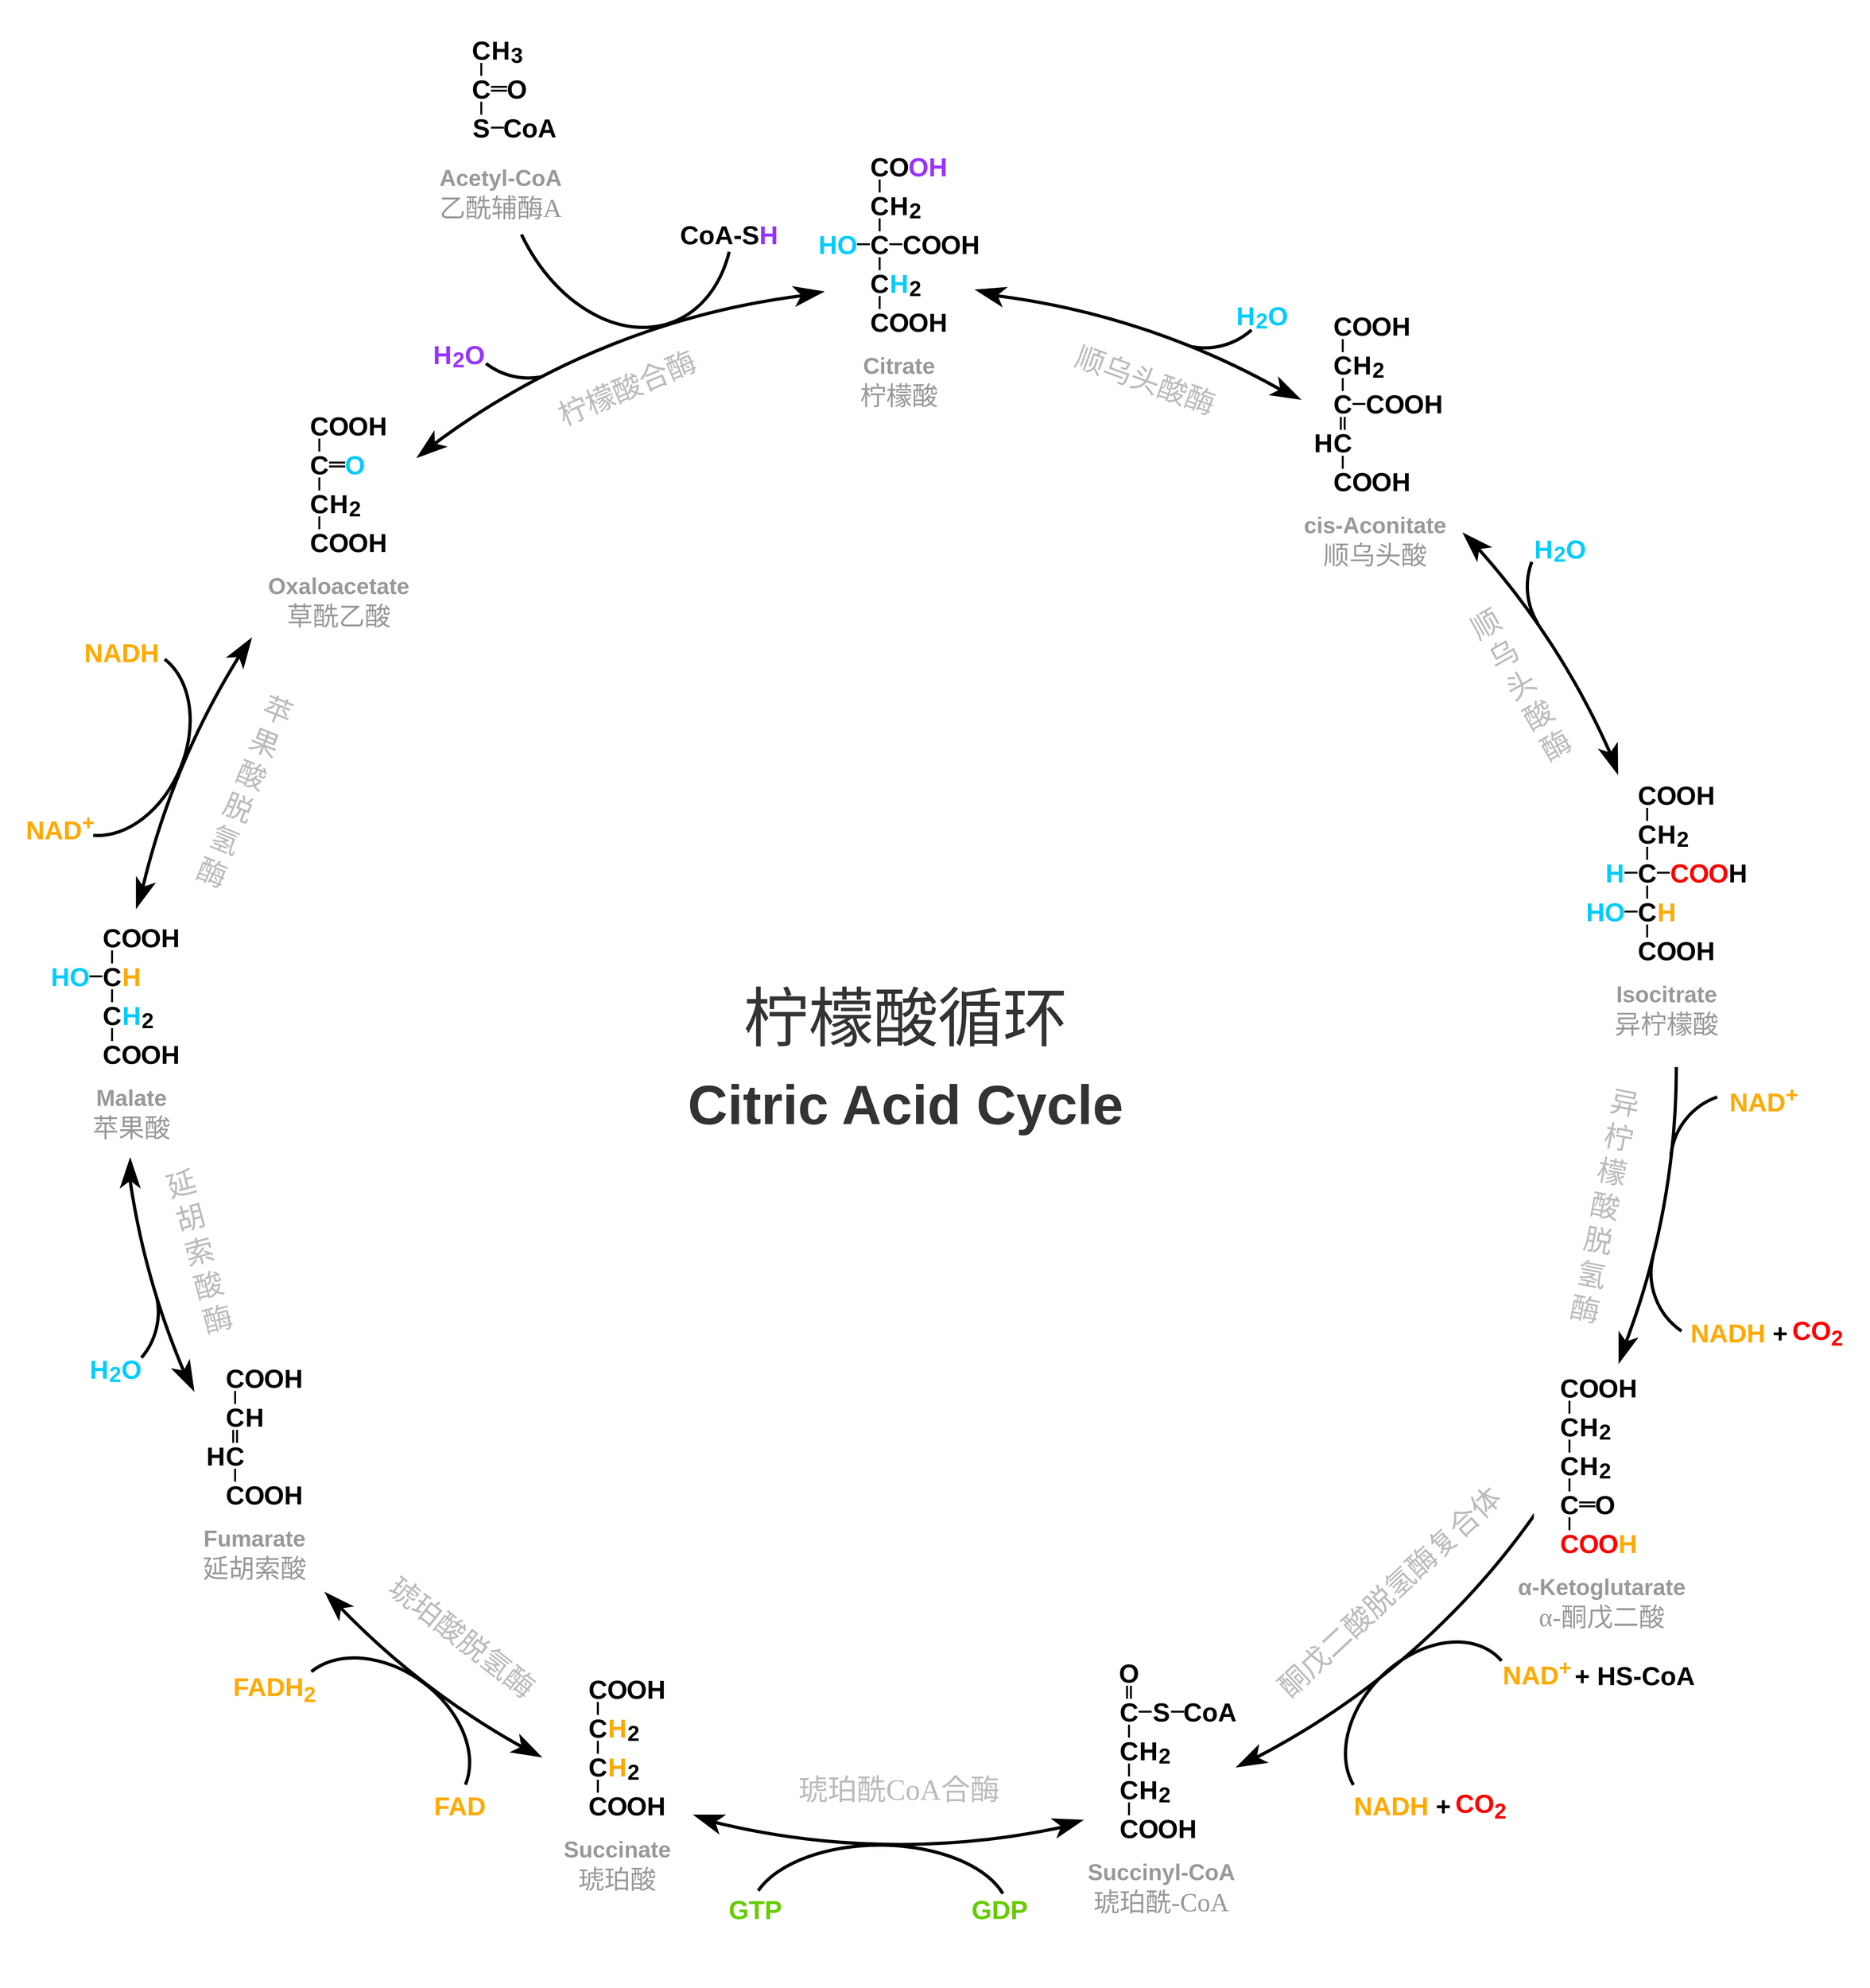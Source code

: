 <mxfile version="12.4.2" type="device" pages="1"><diagram id="z0pXicPObadMsznDBI4d" name="Page-1"><mxGraphModel dx="8350" dy="6550" grid="1" gridSize="10" guides="1" tooltips="1" connect="1" arrows="1" fold="1" page="1" pageScale="1" pageWidth="1920" pageHeight="1200" math="0" shadow="0"><root><mxCell id="0"/><mxCell id="1" parent="0"/><mxCell id="4aoHW0FOfM4FE-qpt-H8-1" value="" style="ellipse;whiteSpace=wrap;html=1;aspect=fixed;fillColor=none;strokeWidth=5;fontStyle=1" parent="1" vertex="1"><mxGeometry x="-2450" y="-2510" width="2400" height="2400" as="geometry"/></mxCell><mxCell id="4aoHW0FOfM4FE-qpt-H8-107" value="" style="group;strokeColor=none;fontStyle=1" parent="1" vertex="1" connectable="0"><mxGeometry x="-1395" y="-2740" width="290" height="440" as="geometry"/></mxCell><mxCell id="4aoHW0FOfM4FE-qpt-H8-108" value="" style="rounded=0;whiteSpace=wrap;html=1;fillColor=#ffffff;strokeColor=none;fontStyle=1" parent="4aoHW0FOfM4FE-qpt-H8-107" vertex="1"><mxGeometry width="290" height="440" as="geometry"/></mxCell><mxCell id="4aoHW0FOfM4FE-qpt-H8-109" value="C" style="rounded=0;whiteSpace=wrap;html=1;fillColor=none;fontSize=40;align=center;strokeColor=none;fontStyle=1" parent="4aoHW0FOfM4FE-qpt-H8-107" vertex="1"><mxGeometry x="100" y="20" width="30" height="40" as="geometry"/></mxCell><mxCell id="4aoHW0FOfM4FE-qpt-H8-110" value="O" style="rounded=0;whiteSpace=wrap;html=1;fillColor=none;fontSize=40;align=center;strokeColor=none;fontStyle=1" parent="4aoHW0FOfM4FE-qpt-H8-107" vertex="1"><mxGeometry x="130" y="20" width="30" height="40" as="geometry"/></mxCell><mxCell id="4aoHW0FOfM4FE-qpt-H8-111" value="O" style="rounded=0;whiteSpace=wrap;html=1;fillColor=none;fontSize=40;align=center;strokeColor=none;fontColor=#9933FF;fontStyle=1" parent="4aoHW0FOfM4FE-qpt-H8-107" vertex="1"><mxGeometry x="160" y="20" width="30" height="40" as="geometry"/></mxCell><mxCell id="4aoHW0FOfM4FE-qpt-H8-112" value="H" style="rounded=0;whiteSpace=wrap;html=1;fillColor=none;fontSize=40;align=center;strokeColor=none;fontColor=#9933FF;fontStyle=1" parent="4aoHW0FOfM4FE-qpt-H8-107" vertex="1"><mxGeometry x="190" y="20" width="30" height="40" as="geometry"/></mxCell><mxCell id="4aoHW0FOfM4FE-qpt-H8-113" value="C" style="rounded=0;whiteSpace=wrap;html=1;fillColor=none;fontSize=40;align=center;strokeColor=none;fontStyle=1" parent="4aoHW0FOfM4FE-qpt-H8-107" vertex="1"><mxGeometry x="100" y="80" width="30" height="40" as="geometry"/></mxCell><mxCell id="4aoHW0FOfM4FE-qpt-H8-114" style="edgeStyle=orthogonalEdgeStyle;rounded=0;orthogonalLoop=1;jettySize=auto;html=1;exitX=0.5;exitY=1;exitDx=0;exitDy=0;entryX=0.5;entryY=0;entryDx=0;entryDy=0;strokeWidth=3;fontSize=40;endArrow=none;endFill=0;fontStyle=1" parent="4aoHW0FOfM4FE-qpt-H8-107" source="4aoHW0FOfM4FE-qpt-H8-109" target="4aoHW0FOfM4FE-qpt-H8-113" edge="1"><mxGeometry relative="1" as="geometry"/></mxCell><mxCell id="4aoHW0FOfM4FE-qpt-H8-115" value="H" style="rounded=0;whiteSpace=wrap;html=1;fillColor=none;fontSize=40;align=center;strokeColor=none;fontStyle=1" parent="4aoHW0FOfM4FE-qpt-H8-107" vertex="1"><mxGeometry x="130" y="80" width="30" height="40" as="geometry"/></mxCell><mxCell id="4aoHW0FOfM4FE-qpt-H8-116" value="&lt;sub&gt;2&lt;/sub&gt;" style="rounded=0;whiteSpace=wrap;html=1;fillColor=none;fontSize=40;align=center;strokeColor=none;fontStyle=1" parent="4aoHW0FOfM4FE-qpt-H8-107" vertex="1"><mxGeometry x="160" y="80" width="20" height="40" as="geometry"/></mxCell><mxCell id="4aoHW0FOfM4FE-qpt-H8-117" value="C" style="rounded=0;whiteSpace=wrap;html=1;fillColor=none;fontSize=40;align=center;strokeColor=none;fontStyle=1" parent="4aoHW0FOfM4FE-qpt-H8-107" vertex="1"><mxGeometry x="100" y="140" width="30" height="40" as="geometry"/></mxCell><mxCell id="4aoHW0FOfM4FE-qpt-H8-118" style="edgeStyle=orthogonalEdgeStyle;rounded=0;orthogonalLoop=1;jettySize=auto;html=1;exitX=0.5;exitY=1;exitDx=0;exitDy=0;entryX=0.5;entryY=0;entryDx=0;entryDy=0;endArrow=none;endFill=0;strokeWidth=3;fontSize=40;fontStyle=1" parent="4aoHW0FOfM4FE-qpt-H8-107" source="4aoHW0FOfM4FE-qpt-H8-113" target="4aoHW0FOfM4FE-qpt-H8-117" edge="1"><mxGeometry relative="1" as="geometry"/></mxCell><mxCell id="4aoHW0FOfM4FE-qpt-H8-119" value="C" style="rounded=0;whiteSpace=wrap;html=1;fillColor=none;fontSize=40;align=center;strokeColor=none;fontStyle=1" parent="4aoHW0FOfM4FE-qpt-H8-107" vertex="1"><mxGeometry x="150" y="140" width="30" height="40" as="geometry"/></mxCell><mxCell id="4aoHW0FOfM4FE-qpt-H8-120" style="edgeStyle=orthogonalEdgeStyle;rounded=0;orthogonalLoop=1;jettySize=auto;html=1;exitX=1;exitY=0.5;exitDx=0;exitDy=0;entryX=0;entryY=0.5;entryDx=0;entryDy=0;endArrow=none;endFill=0;strokeWidth=3;fontSize=40;fontStyle=1" parent="4aoHW0FOfM4FE-qpt-H8-107" source="4aoHW0FOfM4FE-qpt-H8-117" target="4aoHW0FOfM4FE-qpt-H8-119" edge="1"><mxGeometry relative="1" as="geometry"/></mxCell><mxCell id="4aoHW0FOfM4FE-qpt-H8-121" value="O" style="rounded=0;whiteSpace=wrap;html=1;fillColor=none;fontSize=40;align=center;strokeColor=none;fontStyle=1" parent="4aoHW0FOfM4FE-qpt-H8-107" vertex="1"><mxGeometry x="180" y="140" width="30" height="40" as="geometry"/></mxCell><mxCell id="4aoHW0FOfM4FE-qpt-H8-122" value="O" style="rounded=0;whiteSpace=wrap;html=1;fillColor=none;fontSize=40;align=center;strokeColor=none;fontStyle=1" parent="4aoHW0FOfM4FE-qpt-H8-107" vertex="1"><mxGeometry x="210" y="140" width="30" height="40" as="geometry"/></mxCell><mxCell id="4aoHW0FOfM4FE-qpt-H8-123" value="H" style="rounded=0;whiteSpace=wrap;html=1;fillColor=none;fontSize=40;align=center;strokeColor=none;fontStyle=1" parent="4aoHW0FOfM4FE-qpt-H8-107" vertex="1"><mxGeometry x="240" y="140" width="30" height="40" as="geometry"/></mxCell><mxCell id="4aoHW0FOfM4FE-qpt-H8-124" value="C" style="rounded=0;whiteSpace=wrap;html=1;fillColor=none;fontSize=40;align=center;strokeColor=none;fontStyle=1" parent="4aoHW0FOfM4FE-qpt-H8-107" vertex="1"><mxGeometry x="100" y="200" width="30" height="40" as="geometry"/></mxCell><mxCell id="4aoHW0FOfM4FE-qpt-H8-125" style="edgeStyle=orthogonalEdgeStyle;rounded=0;orthogonalLoop=1;jettySize=auto;html=1;exitX=0.5;exitY=1;exitDx=0;exitDy=0;entryX=0.5;entryY=0;entryDx=0;entryDy=0;endArrow=none;endFill=0;strokeWidth=3;fontSize=40;fontStyle=1" parent="4aoHW0FOfM4FE-qpt-H8-107" source="4aoHW0FOfM4FE-qpt-H8-117" target="4aoHW0FOfM4FE-qpt-H8-124" edge="1"><mxGeometry relative="1" as="geometry"/></mxCell><mxCell id="4aoHW0FOfM4FE-qpt-H8-126" value="&lt;font&gt;H&lt;/font&gt;" style="rounded=0;whiteSpace=wrap;html=1;fillColor=none;fontSize=40;align=center;strokeColor=none;labelBackgroundColor=none;fontColor=#00CCFF;fontStyle=1" parent="4aoHW0FOfM4FE-qpt-H8-107" vertex="1"><mxGeometry x="130" y="200" width="30" height="40" as="geometry"/></mxCell><mxCell id="4aoHW0FOfM4FE-qpt-H8-127" value="&lt;sub&gt;2&lt;/sub&gt;" style="rounded=0;whiteSpace=wrap;html=1;fillColor=none;fontSize=40;align=center;strokeColor=none;fontStyle=1" parent="4aoHW0FOfM4FE-qpt-H8-107" vertex="1"><mxGeometry x="160" y="200" width="20" height="40" as="geometry"/></mxCell><mxCell id="4aoHW0FOfM4FE-qpt-H8-128" value="C" style="rounded=0;whiteSpace=wrap;html=1;fillColor=none;fontSize=40;align=center;strokeColor=none;fontStyle=1" parent="4aoHW0FOfM4FE-qpt-H8-107" vertex="1"><mxGeometry x="100" y="260" width="30" height="40" as="geometry"/></mxCell><mxCell id="4aoHW0FOfM4FE-qpt-H8-129" style="edgeStyle=orthogonalEdgeStyle;rounded=0;orthogonalLoop=1;jettySize=auto;html=1;exitX=0.5;exitY=1;exitDx=0;exitDy=0;entryX=0.5;entryY=0;entryDx=0;entryDy=0;endArrow=none;endFill=0;strokeWidth=3;fontSize=40;fontStyle=1" parent="4aoHW0FOfM4FE-qpt-H8-107" source="4aoHW0FOfM4FE-qpt-H8-124" target="4aoHW0FOfM4FE-qpt-H8-128" edge="1"><mxGeometry relative="1" as="geometry"/></mxCell><mxCell id="4aoHW0FOfM4FE-qpt-H8-130" value="O" style="rounded=0;whiteSpace=wrap;html=1;fillColor=none;fontSize=40;align=center;strokeColor=none;fontStyle=1" parent="4aoHW0FOfM4FE-qpt-H8-107" vertex="1"><mxGeometry x="130" y="260" width="30" height="40" as="geometry"/></mxCell><mxCell id="4aoHW0FOfM4FE-qpt-H8-131" value="O" style="rounded=0;whiteSpace=wrap;html=1;fillColor=none;fontSize=40;align=center;strokeColor=none;fontStyle=1" parent="4aoHW0FOfM4FE-qpt-H8-107" vertex="1"><mxGeometry x="160" y="260" width="30" height="40" as="geometry"/></mxCell><mxCell id="4aoHW0FOfM4FE-qpt-H8-132" value="H" style="rounded=0;whiteSpace=wrap;html=1;fillColor=none;fontSize=40;align=center;strokeColor=none;fontStyle=1" parent="4aoHW0FOfM4FE-qpt-H8-107" vertex="1"><mxGeometry x="190" y="260" width="30" height="40" as="geometry"/></mxCell><mxCell id="4aoHW0FOfM4FE-qpt-H8-133" value="&lt;font&gt;H&lt;/font&gt;" style="rounded=0;whiteSpace=wrap;html=1;fillColor=none;fontSize=40;align=center;strokeColor=none;fontColor=#00CCFF;fontStyle=1" parent="4aoHW0FOfM4FE-qpt-H8-107" vertex="1"><mxGeometry x="20" y="140" width="30" height="40" as="geometry"/></mxCell><mxCell id="4aoHW0FOfM4FE-qpt-H8-134" value="&lt;font&gt;O&lt;/font&gt;" style="rounded=0;whiteSpace=wrap;html=1;fillColor=none;fontSize=40;align=center;strokeColor=none;fontColor=#00CCFF;fontStyle=1" parent="4aoHW0FOfM4FE-qpt-H8-107" vertex="1"><mxGeometry x="50" y="140" width="30" height="40" as="geometry"/></mxCell><mxCell id="4aoHW0FOfM4FE-qpt-H8-135" style="edgeStyle=orthogonalEdgeStyle;rounded=0;orthogonalLoop=1;jettySize=auto;html=1;exitX=0;exitY=0.5;exitDx=0;exitDy=0;entryX=1;entryY=0.5;entryDx=0;entryDy=0;endArrow=none;endFill=0;strokeWidth=3;fontSize=40;fontStyle=1" parent="4aoHW0FOfM4FE-qpt-H8-107" source="4aoHW0FOfM4FE-qpt-H8-117" target="4aoHW0FOfM4FE-qpt-H8-134" edge="1"><mxGeometry relative="1" as="geometry"/></mxCell><mxCell id="4aoHW0FOfM4FE-qpt-H8-136" value="&lt;span&gt;&lt;font color=&quot;#999999&quot;&gt;&lt;font style=&quot;font-size: 35px&quot;&gt;Citrate&lt;/font&gt;&lt;br&gt;&lt;font face=&quot;方正兰亭圆_GBK_准&quot; style=&quot;font-weight: normal&quot;&gt;柠檬酸&lt;/font&gt;&lt;/font&gt;&lt;/span&gt;" style="rounded=0;whiteSpace=wrap;html=1;fillColor=none;fontSize=40;align=center;strokeColor=none;fontStyle=1" parent="4aoHW0FOfM4FE-qpt-H8-107" vertex="1"><mxGeometry x="20" y="320" width="250" height="100" as="geometry"/></mxCell><mxCell id="4aoHW0FOfM4FE-qpt-H8-137" value="" style="endArrow=classicThin;html=1;strokeWidth=1;fontSize=40;fontColor=#000000;endFill=1;endSize=45;entryX=0.003;entryY=0.554;entryDx=0;entryDy=0;entryPerimeter=0;fontStyle=1" parent="1" edge="1"><mxGeometry width="50" height="50" relative="1" as="geometry"><mxPoint x="-1395" y="-2502.76" as="sourcePoint"/><mxPoint x="-1365.13" y="-2507" as="targetPoint"/><Array as="points"><mxPoint x="-1379" y="-2504.76"/></Array></mxGeometry></mxCell><mxCell id="4aoHW0FOfM4FE-qpt-H8-138" value="" style="group;fontStyle=1" parent="1" vertex="1" connectable="0"><mxGeometry x="-990" y="-415" width="290" height="440" as="geometry"/></mxCell><mxCell id="4aoHW0FOfM4FE-qpt-H8-139" value="" style="rounded=0;whiteSpace=wrap;html=1;fillColor=#ffffff;strokeColor=none;fontStyle=1" parent="4aoHW0FOfM4FE-qpt-H8-138" vertex="1"><mxGeometry width="290" height="440" as="geometry"/></mxCell><mxCell id="4aoHW0FOfM4FE-qpt-H8-140" value="O" style="rounded=0;whiteSpace=wrap;html=1;fillColor=none;fontSize=40;align=center;strokeColor=none;fontStyle=1" parent="4aoHW0FOfM4FE-qpt-H8-138" vertex="1"><mxGeometry x="80" y="20" width="30" height="40" as="geometry"/></mxCell><mxCell id="a9Y14rsvORzKekV_rMsQ-221" style="edgeStyle=orthogonalEdgeStyle;rounded=0;orthogonalLoop=1;jettySize=auto;html=1;exitX=1;exitY=0.5;exitDx=0;exitDy=0;entryX=0;entryY=0.5;entryDx=0;entryDy=0;endArrow=none;endFill=0;strokeWidth=3;fontStyle=1" edge="1" parent="4aoHW0FOfM4FE-qpt-H8-138" source="4aoHW0FOfM4FE-qpt-H8-144" target="a9Y14rsvORzKekV_rMsQ-219"><mxGeometry relative="1" as="geometry"/></mxCell><mxCell id="4aoHW0FOfM4FE-qpt-H8-144" value="C" style="rounded=0;whiteSpace=wrap;html=1;fillColor=none;fontSize=40;align=center;strokeColor=none;fontStyle=1" parent="4aoHW0FOfM4FE-qpt-H8-138" vertex="1"><mxGeometry x="80" y="80" width="30" height="40" as="geometry"/></mxCell><mxCell id="4aoHW0FOfM4FE-qpt-H8-145" style="edgeStyle=orthogonalEdgeStyle;rounded=0;orthogonalLoop=1;jettySize=auto;html=1;exitX=0.5;exitY=1;exitDx=0;exitDy=0;entryX=0.5;entryY=0;entryDx=0;entryDy=0;strokeWidth=3;fontSize=40;endArrow=none;endFill=0;shape=link;fontStyle=1" parent="4aoHW0FOfM4FE-qpt-H8-138" source="4aoHW0FOfM4FE-qpt-H8-140" target="4aoHW0FOfM4FE-qpt-H8-144" edge="1"><mxGeometry relative="1" as="geometry"/></mxCell><mxCell id="a9Y14rsvORzKekV_rMsQ-224" style="edgeStyle=orthogonalEdgeStyle;rounded=0;orthogonalLoop=1;jettySize=auto;html=1;exitX=0.5;exitY=1;exitDx=0;exitDy=0;entryX=0.5;entryY=0;entryDx=0;entryDy=0;endArrow=none;endFill=0;strokeWidth=3;fontStyle=1" edge="1" parent="4aoHW0FOfM4FE-qpt-H8-138" source="4aoHW0FOfM4FE-qpt-H8-148" target="4aoHW0FOfM4FE-qpt-H8-155"><mxGeometry relative="1" as="geometry"/></mxCell><mxCell id="4aoHW0FOfM4FE-qpt-H8-148" value="C" style="rounded=0;whiteSpace=wrap;html=1;fillColor=none;fontSize=40;align=center;strokeColor=none;fontStyle=1" parent="4aoHW0FOfM4FE-qpt-H8-138" vertex="1"><mxGeometry x="80" y="140" width="30" height="40" as="geometry"/></mxCell><mxCell id="4aoHW0FOfM4FE-qpt-H8-149" style="edgeStyle=orthogonalEdgeStyle;rounded=0;orthogonalLoop=1;jettySize=auto;html=1;exitX=0.5;exitY=1;exitDx=0;exitDy=0;entryX=0.5;entryY=0;entryDx=0;entryDy=0;endArrow=none;endFill=0;strokeWidth=3;fontSize=40;fontStyle=1" parent="4aoHW0FOfM4FE-qpt-H8-138" source="4aoHW0FOfM4FE-qpt-H8-144" target="4aoHW0FOfM4FE-qpt-H8-148" edge="1"><mxGeometry relative="1" as="geometry"/></mxCell><mxCell id="4aoHW0FOfM4FE-qpt-H8-154" value="H" style="rounded=0;whiteSpace=wrap;html=1;fillColor=none;fontSize=40;align=center;strokeColor=none;fontStyle=1" parent="4aoHW0FOfM4FE-qpt-H8-138" vertex="1"><mxGeometry x="110" y="140" width="30" height="40" as="geometry"/></mxCell><mxCell id="4aoHW0FOfM4FE-qpt-H8-155" value="C" style="rounded=0;whiteSpace=wrap;html=1;fillColor=none;fontSize=40;align=center;strokeColor=none;fontStyle=1" parent="4aoHW0FOfM4FE-qpt-H8-138" vertex="1"><mxGeometry x="80" y="200" width="30" height="40" as="geometry"/></mxCell><mxCell id="4aoHW0FOfM4FE-qpt-H8-156" value="H" style="rounded=0;whiteSpace=wrap;html=1;fillColor=none;fontSize=40;align=center;strokeColor=none;labelBackgroundColor=none;fontColor=#000000;fontStyle=1" parent="4aoHW0FOfM4FE-qpt-H8-138" vertex="1"><mxGeometry x="110" y="200" width="30" height="40" as="geometry"/></mxCell><mxCell id="4aoHW0FOfM4FE-qpt-H8-157" value="C" style="rounded=0;whiteSpace=wrap;html=1;fillColor=none;fontSize=40;align=center;strokeColor=none;fontStyle=1" parent="4aoHW0FOfM4FE-qpt-H8-138" vertex="1"><mxGeometry x="80" y="260" width="30" height="40" as="geometry"/></mxCell><mxCell id="4aoHW0FOfM4FE-qpt-H8-158" value="O" style="rounded=0;whiteSpace=wrap;html=1;fillColor=none;fontSize=40;align=center;strokeColor=none;fontStyle=1" parent="4aoHW0FOfM4FE-qpt-H8-138" vertex="1"><mxGeometry x="110" y="260" width="30" height="40" as="geometry"/></mxCell><mxCell id="4aoHW0FOfM4FE-qpt-H8-159" value="O" style="rounded=0;whiteSpace=wrap;html=1;fillColor=none;fontSize=40;align=center;strokeColor=none;fontStyle=1" parent="4aoHW0FOfM4FE-qpt-H8-138" vertex="1"><mxGeometry x="140" y="260" width="30" height="40" as="geometry"/></mxCell><mxCell id="4aoHW0FOfM4FE-qpt-H8-160" value="H" style="rounded=0;whiteSpace=wrap;html=1;fillColor=none;fontSize=40;align=center;strokeColor=none;fontStyle=1" parent="4aoHW0FOfM4FE-qpt-H8-138" vertex="1"><mxGeometry x="170" y="260" width="30" height="40" as="geometry"/></mxCell><mxCell id="4aoHW0FOfM4FE-qpt-H8-161" style="edgeStyle=orthogonalEdgeStyle;rounded=0;orthogonalLoop=1;jettySize=auto;html=1;exitX=0.5;exitY=1;exitDx=0;exitDy=0;entryX=0.5;entryY=0;entryDx=0;entryDy=0;endArrow=none;endFill=0;strokeWidth=3;fontSize=40;fontStyle=1" parent="4aoHW0FOfM4FE-qpt-H8-138" source="4aoHW0FOfM4FE-qpt-H8-155" target="4aoHW0FOfM4FE-qpt-H8-157" edge="1"><mxGeometry relative="1" as="geometry"/></mxCell><mxCell id="4aoHW0FOfM4FE-qpt-H8-163" value="&lt;span&gt;&lt;font color=&quot;#999999&quot;&gt;&lt;font style=&quot;font-size: 35px&quot;&gt;Succinyl-CoA&lt;/font&gt;&lt;br&gt;&lt;font face=&quot;方正兰亭圆_GBK_准&quot; style=&quot;font-weight: normal&quot;&gt;琥珀酰-CoA&lt;/font&gt;&lt;/font&gt;&lt;/span&gt;" style="rounded=0;whiteSpace=wrap;html=1;fillColor=none;fontSize=40;align=center;strokeColor=none;fontStyle=1" parent="4aoHW0FOfM4FE-qpt-H8-138" vertex="1"><mxGeometry y="320" width="290" height="100" as="geometry"/></mxCell><mxCell id="a9Y14rsvORzKekV_rMsQ-222" style="edgeStyle=orthogonalEdgeStyle;rounded=0;orthogonalLoop=1;jettySize=auto;html=1;exitX=1;exitY=0.5;exitDx=0;exitDy=0;entryX=0;entryY=0.5;entryDx=0;entryDy=0;endArrow=none;endFill=0;strokeWidth=3;fontStyle=1" edge="1" parent="4aoHW0FOfM4FE-qpt-H8-138" source="a9Y14rsvORzKekV_rMsQ-219" target="a9Y14rsvORzKekV_rMsQ-220"><mxGeometry relative="1" as="geometry"/></mxCell><mxCell id="a9Y14rsvORzKekV_rMsQ-219" value="S" style="rounded=0;whiteSpace=wrap;html=1;fillColor=none;fontSize=40;align=center;strokeColor=none;fontStyle=1" vertex="1" parent="4aoHW0FOfM4FE-qpt-H8-138"><mxGeometry x="130" y="80" width="30" height="40" as="geometry"/></mxCell><mxCell id="a9Y14rsvORzKekV_rMsQ-220" value="CoA" style="rounded=0;whiteSpace=wrap;html=1;fillColor=none;fontSize=40;align=center;strokeColor=none;fontStyle=1" vertex="1" parent="4aoHW0FOfM4FE-qpt-H8-138"><mxGeometry x="180" y="80" width="80" height="40" as="geometry"/></mxCell><mxCell id="4aoHW0FOfM4FE-qpt-H8-147" value="&lt;sub&gt;2&lt;/sub&gt;" style="rounded=0;whiteSpace=wrap;html=1;fillColor=none;fontSize=40;align=center;strokeColor=none;fontStyle=1" parent="4aoHW0FOfM4FE-qpt-H8-138" vertex="1"><mxGeometry x="140" y="140" width="20" height="40" as="geometry"/></mxCell><mxCell id="a9Y14rsvORzKekV_rMsQ-223" value="&lt;sub&gt;2&lt;/sub&gt;" style="rounded=0;whiteSpace=wrap;html=1;fillColor=none;fontSize=40;align=center;strokeColor=none;fontStyle=1" vertex="1" parent="4aoHW0FOfM4FE-qpt-H8-138"><mxGeometry x="140" y="200" width="20" height="40" as="geometry"/></mxCell><mxCell id="4aoHW0FOfM4FE-qpt-H8-235" value="" style="group;fontStyle=1" parent="1" vertex="1" connectable="0"><mxGeometry x="-210" y="-1790" width="290" height="480" as="geometry"/></mxCell><mxCell id="4aoHW0FOfM4FE-qpt-H8-165" value="" style="rounded=0;whiteSpace=wrap;html=1;fillColor=#ffffff;strokeColor=none;fontStyle=1" parent="4aoHW0FOfM4FE-qpt-H8-235" vertex="1"><mxGeometry width="290" height="480" as="geometry"/></mxCell><mxCell id="4aoHW0FOfM4FE-qpt-H8-166" value="C" style="rounded=0;whiteSpace=wrap;html=1;fillColor=none;fontSize=40;align=center;strokeColor=none;fontStyle=1" parent="4aoHW0FOfM4FE-qpt-H8-235" vertex="1"><mxGeometry x="100" y="40" width="30" height="40" as="geometry"/></mxCell><mxCell id="4aoHW0FOfM4FE-qpt-H8-167" value="O" style="rounded=0;whiteSpace=wrap;html=1;fillColor=none;fontSize=40;align=center;strokeColor=none;fontStyle=1" parent="4aoHW0FOfM4FE-qpt-H8-235" vertex="1"><mxGeometry x="130" y="40" width="30" height="40" as="geometry"/></mxCell><mxCell id="4aoHW0FOfM4FE-qpt-H8-168" value="O" style="rounded=0;whiteSpace=wrap;html=1;fillColor=none;fontSize=40;align=center;strokeColor=none;fontStyle=1" parent="4aoHW0FOfM4FE-qpt-H8-235" vertex="1"><mxGeometry x="160" y="40" width="30" height="40" as="geometry"/></mxCell><mxCell id="4aoHW0FOfM4FE-qpt-H8-169" value="H" style="rounded=0;whiteSpace=wrap;html=1;fillColor=none;fontSize=40;align=center;strokeColor=none;fontStyle=1" parent="4aoHW0FOfM4FE-qpt-H8-235" vertex="1"><mxGeometry x="190" y="40" width="30" height="40" as="geometry"/></mxCell><mxCell id="4aoHW0FOfM4FE-qpt-H8-170" value="C" style="rounded=0;whiteSpace=wrap;html=1;fillColor=none;fontSize=40;align=center;strokeColor=none;fontStyle=1" parent="4aoHW0FOfM4FE-qpt-H8-235" vertex="1"><mxGeometry x="100" y="100" width="30" height="40" as="geometry"/></mxCell><mxCell id="4aoHW0FOfM4FE-qpt-H8-171" style="edgeStyle=orthogonalEdgeStyle;rounded=0;orthogonalLoop=1;jettySize=auto;html=1;exitX=0.5;exitY=1;exitDx=0;exitDy=0;entryX=0.5;entryY=0;entryDx=0;entryDy=0;strokeWidth=3;fontSize=40;endArrow=none;endFill=0;fontStyle=1" parent="4aoHW0FOfM4FE-qpt-H8-235" source="4aoHW0FOfM4FE-qpt-H8-166" target="4aoHW0FOfM4FE-qpt-H8-170" edge="1"><mxGeometry relative="1" as="geometry"/></mxCell><mxCell id="4aoHW0FOfM4FE-qpt-H8-172" value="H" style="rounded=0;whiteSpace=wrap;html=1;fillColor=none;fontSize=40;align=center;strokeColor=none;fontStyle=1" parent="4aoHW0FOfM4FE-qpt-H8-235" vertex="1"><mxGeometry x="130" y="100" width="30" height="40" as="geometry"/></mxCell><mxCell id="4aoHW0FOfM4FE-qpt-H8-173" value="&lt;sub&gt;2&lt;/sub&gt;" style="rounded=0;whiteSpace=wrap;html=1;fillColor=none;fontSize=40;align=center;strokeColor=none;fontStyle=1" parent="4aoHW0FOfM4FE-qpt-H8-235" vertex="1"><mxGeometry x="160" y="100" width="20" height="40" as="geometry"/></mxCell><mxCell id="4aoHW0FOfM4FE-qpt-H8-174" value="C" style="rounded=0;whiteSpace=wrap;html=1;fillColor=none;fontSize=40;align=center;strokeColor=none;fontStyle=1" parent="4aoHW0FOfM4FE-qpt-H8-235" vertex="1"><mxGeometry x="100" y="160" width="30" height="40" as="geometry"/></mxCell><mxCell id="4aoHW0FOfM4FE-qpt-H8-175" style="edgeStyle=orthogonalEdgeStyle;rounded=0;orthogonalLoop=1;jettySize=auto;html=1;exitX=0.5;exitY=1;exitDx=0;exitDy=0;entryX=0.5;entryY=0;entryDx=0;entryDy=0;endArrow=none;endFill=0;strokeWidth=3;fontSize=40;fontStyle=1" parent="4aoHW0FOfM4FE-qpt-H8-235" source="4aoHW0FOfM4FE-qpt-H8-170" target="4aoHW0FOfM4FE-qpt-H8-174" edge="1"><mxGeometry relative="1" as="geometry"/></mxCell><mxCell id="4aoHW0FOfM4FE-qpt-H8-176" value="C" style="rounded=0;whiteSpace=wrap;html=1;fillColor=none;fontSize=40;align=center;strokeColor=none;fontColor=#FF0000;fontStyle=1" parent="4aoHW0FOfM4FE-qpt-H8-235" vertex="1"><mxGeometry x="150" y="160" width="30" height="40" as="geometry"/></mxCell><mxCell id="4aoHW0FOfM4FE-qpt-H8-177" style="edgeStyle=orthogonalEdgeStyle;rounded=0;orthogonalLoop=1;jettySize=auto;html=1;exitX=1;exitY=0.5;exitDx=0;exitDy=0;entryX=0;entryY=0.5;entryDx=0;entryDy=0;endArrow=none;endFill=0;strokeWidth=3;fontSize=40;fontStyle=1" parent="4aoHW0FOfM4FE-qpt-H8-235" source="4aoHW0FOfM4FE-qpt-H8-174" target="4aoHW0FOfM4FE-qpt-H8-176" edge="1"><mxGeometry relative="1" as="geometry"/></mxCell><mxCell id="4aoHW0FOfM4FE-qpt-H8-178" value="O" style="rounded=0;whiteSpace=wrap;html=1;fillColor=none;fontSize=40;align=center;strokeColor=none;fontColor=#FF0000;fontStyle=1" parent="4aoHW0FOfM4FE-qpt-H8-235" vertex="1"><mxGeometry x="180" y="160" width="30" height="40" as="geometry"/></mxCell><mxCell id="4aoHW0FOfM4FE-qpt-H8-179" value="O" style="rounded=0;whiteSpace=wrap;html=1;fillColor=none;fontSize=40;align=center;strokeColor=none;fontColor=#FF0000;fontStyle=1" parent="4aoHW0FOfM4FE-qpt-H8-235" vertex="1"><mxGeometry x="210" y="160" width="30" height="40" as="geometry"/></mxCell><mxCell id="4aoHW0FOfM4FE-qpt-H8-180" value="H" style="rounded=0;whiteSpace=wrap;html=1;fillColor=none;fontSize=40;align=center;strokeColor=none;fontStyle=1" parent="4aoHW0FOfM4FE-qpt-H8-235" vertex="1"><mxGeometry x="240" y="160" width="30" height="40" as="geometry"/></mxCell><mxCell id="4aoHW0FOfM4FE-qpt-H8-181" value="C" style="rounded=0;whiteSpace=wrap;html=1;fillColor=none;fontSize=40;align=center;strokeColor=none;fontStyle=1" parent="4aoHW0FOfM4FE-qpt-H8-235" vertex="1"><mxGeometry x="100" y="220" width="30" height="40" as="geometry"/></mxCell><mxCell id="4aoHW0FOfM4FE-qpt-H8-194" style="edgeStyle=orthogonalEdgeStyle;rounded=0;orthogonalLoop=1;jettySize=auto;html=1;exitX=0.5;exitY=1;exitDx=0;exitDy=0;entryX=0.5;entryY=0;entryDx=0;entryDy=0;endArrow=none;endFill=0;endSize=45;strokeWidth=3;fontSize=40;fontColor=#000000;fontStyle=1" parent="4aoHW0FOfM4FE-qpt-H8-235" source="4aoHW0FOfM4FE-qpt-H8-174" target="4aoHW0FOfM4FE-qpt-H8-181" edge="1"><mxGeometry relative="1" as="geometry"/></mxCell><mxCell id="4aoHW0FOfM4FE-qpt-H8-183" value="C" style="rounded=0;whiteSpace=wrap;html=1;fillColor=none;fontSize=40;align=center;strokeColor=none;fontStyle=1" parent="4aoHW0FOfM4FE-qpt-H8-235" vertex="1"><mxGeometry x="100" y="280" width="30" height="40" as="geometry"/></mxCell><mxCell id="4aoHW0FOfM4FE-qpt-H8-184" value="O" style="rounded=0;whiteSpace=wrap;html=1;fillColor=none;fontSize=40;align=center;strokeColor=none;fontStyle=1" parent="4aoHW0FOfM4FE-qpt-H8-235" vertex="1"><mxGeometry x="130" y="280" width="30" height="40" as="geometry"/></mxCell><mxCell id="4aoHW0FOfM4FE-qpt-H8-185" value="O" style="rounded=0;whiteSpace=wrap;html=1;fillColor=none;fontSize=40;align=center;strokeColor=none;fontStyle=1" parent="4aoHW0FOfM4FE-qpt-H8-235" vertex="1"><mxGeometry x="160" y="280" width="30" height="40" as="geometry"/></mxCell><mxCell id="4aoHW0FOfM4FE-qpt-H8-186" value="H" style="rounded=0;whiteSpace=wrap;html=1;fillColor=none;fontSize=40;align=center;strokeColor=none;fontStyle=1" parent="4aoHW0FOfM4FE-qpt-H8-235" vertex="1"><mxGeometry x="190" y="280" width="30" height="40" as="geometry"/></mxCell><mxCell id="4aoHW0FOfM4FE-qpt-H8-187" style="edgeStyle=orthogonalEdgeStyle;rounded=0;orthogonalLoop=1;jettySize=auto;html=1;exitX=0.5;exitY=1;exitDx=0;exitDy=0;entryX=0.5;entryY=0;entryDx=0;entryDy=0;endArrow=none;endFill=0;strokeWidth=3;fontSize=40;fontStyle=1" parent="4aoHW0FOfM4FE-qpt-H8-235" source="4aoHW0FOfM4FE-qpt-H8-181" target="4aoHW0FOfM4FE-qpt-H8-183" edge="1"><mxGeometry relative="1" as="geometry"/></mxCell><mxCell id="4aoHW0FOfM4FE-qpt-H8-189" value="&lt;span&gt;&lt;font color=&quot;#999999&quot;&gt;&lt;font style=&quot;font-size: 35px&quot;&gt;Isocitrate&lt;/font&gt;&lt;br&gt;&lt;font face=&quot;方正兰亭圆_GBK_准&quot; style=&quot;font-weight: normal&quot;&gt;异柠檬酸&lt;/font&gt;&lt;/font&gt;&lt;/span&gt;" style="rounded=0;whiteSpace=wrap;html=1;fillColor=none;fontSize=40;align=center;strokeColor=none;fontStyle=1" parent="4aoHW0FOfM4FE-qpt-H8-235" vertex="1"><mxGeometry y="340" width="290" height="100" as="geometry"/></mxCell><mxCell id="4aoHW0FOfM4FE-qpt-H8-191" style="edgeStyle=orthogonalEdgeStyle;rounded=0;orthogonalLoop=1;jettySize=auto;html=1;exitX=1;exitY=0.5;exitDx=0;exitDy=0;entryX=0;entryY=0.5;entryDx=0;entryDy=0;endArrow=none;endFill=0;endSize=45;strokeWidth=3;fontSize=40;fontColor=#000000;fontStyle=1" parent="4aoHW0FOfM4FE-qpt-H8-235" source="4aoHW0FOfM4FE-qpt-H8-190" target="4aoHW0FOfM4FE-qpt-H8-174" edge="1"><mxGeometry relative="1" as="geometry"/></mxCell><mxCell id="4aoHW0FOfM4FE-qpt-H8-190" value="H" style="rounded=0;whiteSpace=wrap;html=1;fillColor=none;fontSize=40;align=center;strokeColor=none;fontColor=#00CCFF;fontStyle=1" parent="4aoHW0FOfM4FE-qpt-H8-235" vertex="1"><mxGeometry x="50" y="160" width="30" height="40" as="geometry"/></mxCell><mxCell id="4aoHW0FOfM4FE-qpt-H8-197" style="edgeStyle=orthogonalEdgeStyle;rounded=0;orthogonalLoop=1;jettySize=auto;html=1;exitX=1;exitY=0.5;exitDx=0;exitDy=0;entryX=0;entryY=0.5;entryDx=0;entryDy=0;endArrow=none;endFill=0;endSize=45;strokeWidth=3;fontSize=40;fontColor=#000000;fontStyle=1" parent="4aoHW0FOfM4FE-qpt-H8-235" source="4aoHW0FOfM4FE-qpt-H8-195" target="4aoHW0FOfM4FE-qpt-H8-181" edge="1"><mxGeometry relative="1" as="geometry"/></mxCell><mxCell id="4aoHW0FOfM4FE-qpt-H8-195" value="O" style="rounded=0;whiteSpace=wrap;html=1;fillColor=none;fontSize=40;align=center;strokeColor=none;fontColor=#00CCFF;fontStyle=1" parent="4aoHW0FOfM4FE-qpt-H8-235" vertex="1"><mxGeometry x="50" y="220" width="30" height="40" as="geometry"/></mxCell><mxCell id="4aoHW0FOfM4FE-qpt-H8-196" value="&lt;font color=&quot;#00ccff&quot;&gt;H&lt;/font&gt;" style="rounded=0;whiteSpace=wrap;html=1;fillColor=none;fontSize=40;align=center;strokeColor=none;fontColor=#FFAA00;fontStyle=1" parent="4aoHW0FOfM4FE-qpt-H8-235" vertex="1"><mxGeometry x="20" y="220" width="30" height="40" as="geometry"/></mxCell><mxCell id="4aoHW0FOfM4FE-qpt-H8-198" value="H" style="rounded=0;whiteSpace=wrap;html=1;fillColor=none;fontSize=40;align=center;strokeColor=none;fontColor=#FFAA00;fontStyle=1" parent="4aoHW0FOfM4FE-qpt-H8-235" vertex="1"><mxGeometry x="130" y="220" width="30" height="40" as="geometry"/></mxCell><mxCell id="4aoHW0FOfM4FE-qpt-H8-238" value="" style="group;fontStyle=1" parent="1" vertex="1" connectable="0"><mxGeometry x="-660" y="-2513.53" width="290" height="480" as="geometry"/></mxCell><mxCell id="4aoHW0FOfM4FE-qpt-H8-239" value="" style="rounded=0;whiteSpace=wrap;html=1;fillColor=#ffffff;strokeColor=none;fontStyle=1" parent="4aoHW0FOfM4FE-qpt-H8-238" vertex="1"><mxGeometry width="290" height="480" as="geometry"/></mxCell><mxCell id="4aoHW0FOfM4FE-qpt-H8-240" value="C" style="rounded=0;whiteSpace=wrap;html=1;fillColor=none;fontSize=40;align=center;strokeColor=none;fontStyle=1" parent="4aoHW0FOfM4FE-qpt-H8-238" vertex="1"><mxGeometry x="80" y="40" width="30" height="40" as="geometry"/></mxCell><mxCell id="4aoHW0FOfM4FE-qpt-H8-241" value="O" style="rounded=0;whiteSpace=wrap;html=1;fillColor=none;fontSize=40;align=center;strokeColor=none;fontStyle=1" parent="4aoHW0FOfM4FE-qpt-H8-238" vertex="1"><mxGeometry x="110" y="40" width="30" height="40" as="geometry"/></mxCell><mxCell id="4aoHW0FOfM4FE-qpt-H8-242" value="O" style="rounded=0;whiteSpace=wrap;html=1;fillColor=none;fontSize=40;align=center;strokeColor=none;fontStyle=1" parent="4aoHW0FOfM4FE-qpt-H8-238" vertex="1"><mxGeometry x="140" y="40" width="30" height="40" as="geometry"/></mxCell><mxCell id="4aoHW0FOfM4FE-qpt-H8-243" value="H" style="rounded=0;whiteSpace=wrap;html=1;fillColor=none;fontSize=40;align=center;strokeColor=none;fontStyle=1" parent="4aoHW0FOfM4FE-qpt-H8-238" vertex="1"><mxGeometry x="170" y="40" width="30" height="40" as="geometry"/></mxCell><mxCell id="4aoHW0FOfM4FE-qpt-H8-244" value="C" style="rounded=0;whiteSpace=wrap;html=1;fillColor=none;fontSize=40;align=center;strokeColor=none;fontStyle=1" parent="4aoHW0FOfM4FE-qpt-H8-238" vertex="1"><mxGeometry x="80" y="100" width="30" height="40" as="geometry"/></mxCell><mxCell id="4aoHW0FOfM4FE-qpt-H8-245" style="edgeStyle=orthogonalEdgeStyle;rounded=0;orthogonalLoop=1;jettySize=auto;html=1;exitX=0.5;exitY=1;exitDx=0;exitDy=0;entryX=0.5;entryY=0;entryDx=0;entryDy=0;strokeWidth=3;fontSize=40;endArrow=none;endFill=0;fontStyle=1" parent="4aoHW0FOfM4FE-qpt-H8-238" source="4aoHW0FOfM4FE-qpt-H8-240" target="4aoHW0FOfM4FE-qpt-H8-244" edge="1"><mxGeometry relative="1" as="geometry"/></mxCell><mxCell id="4aoHW0FOfM4FE-qpt-H8-246" value="H" style="rounded=0;whiteSpace=wrap;html=1;fillColor=none;fontSize=40;align=center;strokeColor=none;fontStyle=1" parent="4aoHW0FOfM4FE-qpt-H8-238" vertex="1"><mxGeometry x="110" y="100" width="30" height="40" as="geometry"/></mxCell><mxCell id="4aoHW0FOfM4FE-qpt-H8-247" value="&lt;sub&gt;2&lt;/sub&gt;" style="rounded=0;whiteSpace=wrap;html=1;fillColor=none;fontSize=40;align=center;strokeColor=none;fontStyle=1" parent="4aoHW0FOfM4FE-qpt-H8-238" vertex="1"><mxGeometry x="140" y="100" width="20" height="40" as="geometry"/></mxCell><mxCell id="4aoHW0FOfM4FE-qpt-H8-248" value="C" style="rounded=0;whiteSpace=wrap;html=1;fillColor=none;fontSize=40;align=center;strokeColor=none;fontStyle=1" parent="4aoHW0FOfM4FE-qpt-H8-238" vertex="1"><mxGeometry x="80" y="160" width="30" height="40" as="geometry"/></mxCell><mxCell id="4aoHW0FOfM4FE-qpt-H8-249" style="edgeStyle=orthogonalEdgeStyle;rounded=0;orthogonalLoop=1;jettySize=auto;html=1;exitX=0.5;exitY=1;exitDx=0;exitDy=0;entryX=0.5;entryY=0;entryDx=0;entryDy=0;endArrow=none;endFill=0;strokeWidth=3;fontSize=40;fontStyle=1" parent="4aoHW0FOfM4FE-qpt-H8-238" source="4aoHW0FOfM4FE-qpt-H8-244" target="4aoHW0FOfM4FE-qpt-H8-248" edge="1"><mxGeometry relative="1" as="geometry"/></mxCell><mxCell id="4aoHW0FOfM4FE-qpt-H8-250" value="C" style="rounded=0;whiteSpace=wrap;html=1;fillColor=none;fontSize=40;align=center;strokeColor=none;fontStyle=1" parent="4aoHW0FOfM4FE-qpt-H8-238" vertex="1"><mxGeometry x="130" y="160" width="30" height="40" as="geometry"/></mxCell><mxCell id="4aoHW0FOfM4FE-qpt-H8-251" style="edgeStyle=orthogonalEdgeStyle;rounded=0;orthogonalLoop=1;jettySize=auto;html=1;exitX=1;exitY=0.5;exitDx=0;exitDy=0;entryX=0;entryY=0.5;entryDx=0;entryDy=0;endArrow=none;endFill=0;strokeWidth=3;fontSize=40;fontStyle=1" parent="4aoHW0FOfM4FE-qpt-H8-238" source="4aoHW0FOfM4FE-qpt-H8-248" target="4aoHW0FOfM4FE-qpt-H8-250" edge="1"><mxGeometry relative="1" as="geometry"/></mxCell><mxCell id="4aoHW0FOfM4FE-qpt-H8-252" value="O" style="rounded=0;whiteSpace=wrap;html=1;fillColor=none;fontSize=40;align=center;strokeColor=none;fontStyle=1" parent="4aoHW0FOfM4FE-qpt-H8-238" vertex="1"><mxGeometry x="160" y="160" width="30" height="40" as="geometry"/></mxCell><mxCell id="4aoHW0FOfM4FE-qpt-H8-253" value="O" style="rounded=0;whiteSpace=wrap;html=1;fillColor=none;fontSize=40;align=center;strokeColor=none;fontStyle=1" parent="4aoHW0FOfM4FE-qpt-H8-238" vertex="1"><mxGeometry x="190" y="160" width="30" height="40" as="geometry"/></mxCell><mxCell id="4aoHW0FOfM4FE-qpt-H8-254" value="H" style="rounded=0;whiteSpace=wrap;html=1;fillColor=none;fontSize=40;align=center;strokeColor=none;fontStyle=1" parent="4aoHW0FOfM4FE-qpt-H8-238" vertex="1"><mxGeometry x="220" y="160" width="30" height="40" as="geometry"/></mxCell><mxCell id="4aoHW0FOfM4FE-qpt-H8-255" value="C" style="rounded=0;whiteSpace=wrap;html=1;fillColor=none;fontSize=40;align=center;strokeColor=none;fontStyle=1" parent="4aoHW0FOfM4FE-qpt-H8-238" vertex="1"><mxGeometry x="80" y="220" width="30" height="40" as="geometry"/></mxCell><mxCell id="4aoHW0FOfM4FE-qpt-H8-256" value="H" style="rounded=0;whiteSpace=wrap;html=1;fillColor=none;fontSize=40;align=center;strokeColor=none;labelBackgroundColor=none;fontColor=#000000;fontStyle=1" parent="4aoHW0FOfM4FE-qpt-H8-238" vertex="1"><mxGeometry x="50" y="220" width="30" height="40" as="geometry"/></mxCell><mxCell id="4aoHW0FOfM4FE-qpt-H8-257" value="C" style="rounded=0;whiteSpace=wrap;html=1;fillColor=none;fontSize=40;align=center;strokeColor=none;fontStyle=1" parent="4aoHW0FOfM4FE-qpt-H8-238" vertex="1"><mxGeometry x="80" y="280" width="30" height="40" as="geometry"/></mxCell><mxCell id="4aoHW0FOfM4FE-qpt-H8-258" value="O" style="rounded=0;whiteSpace=wrap;html=1;fillColor=none;fontSize=40;align=center;strokeColor=none;fontStyle=1" parent="4aoHW0FOfM4FE-qpt-H8-238" vertex="1"><mxGeometry x="110" y="280" width="30" height="40" as="geometry"/></mxCell><mxCell id="4aoHW0FOfM4FE-qpt-H8-259" value="O" style="rounded=0;whiteSpace=wrap;html=1;fillColor=none;fontSize=40;align=center;strokeColor=none;fontStyle=1" parent="4aoHW0FOfM4FE-qpt-H8-238" vertex="1"><mxGeometry x="140" y="280" width="30" height="40" as="geometry"/></mxCell><mxCell id="4aoHW0FOfM4FE-qpt-H8-260" value="H" style="rounded=0;whiteSpace=wrap;html=1;fillColor=none;fontSize=40;align=center;strokeColor=none;fontStyle=1" parent="4aoHW0FOfM4FE-qpt-H8-238" vertex="1"><mxGeometry x="170" y="280" width="30" height="40" as="geometry"/></mxCell><mxCell id="4aoHW0FOfM4FE-qpt-H8-261" style="edgeStyle=orthogonalEdgeStyle;rounded=0;orthogonalLoop=1;jettySize=auto;html=1;exitX=0.5;exitY=1;exitDx=0;exitDy=0;entryX=0.5;entryY=0;entryDx=0;entryDy=0;endArrow=none;endFill=0;strokeWidth=3;fontSize=40;fontStyle=1" parent="4aoHW0FOfM4FE-qpt-H8-238" source="4aoHW0FOfM4FE-qpt-H8-255" target="4aoHW0FOfM4FE-qpt-H8-257" edge="1"><mxGeometry relative="1" as="geometry"/></mxCell><mxCell id="4aoHW0FOfM4FE-qpt-H8-262" value="" style="shape=link;html=1;endArrow=none;endFill=0;strokeWidth=3;fontSize=40;fontColor=#000000;entryX=0.5;entryY=1;entryDx=0;entryDy=0;exitX=0.5;exitY=0;exitDx=0;exitDy=0;fontStyle=1" parent="4aoHW0FOfM4FE-qpt-H8-238" source="4aoHW0FOfM4FE-qpt-H8-255" target="4aoHW0FOfM4FE-qpt-H8-248" edge="1"><mxGeometry width="50" height="50" relative="1" as="geometry"><mxPoint x="-20" y="270" as="sourcePoint"/><mxPoint x="30" y="220" as="targetPoint"/></mxGeometry></mxCell><mxCell id="4aoHW0FOfM4FE-qpt-H8-263" value="&lt;span&gt;&lt;font color=&quot;#999999&quot;&gt;&lt;font style=&quot;font-size: 35px&quot;&gt;cis-Aconitate&lt;/font&gt;&lt;br&gt;&lt;span style=&quot;font-weight: normal&quot;&gt;&lt;font face=&quot;方正兰亭圆_GBK_准&quot;&gt;顺乌头酸&lt;/font&gt;&lt;/span&gt;&lt;/font&gt;&lt;/span&gt;" style="rounded=0;whiteSpace=wrap;html=1;fillColor=none;fontSize=40;align=center;strokeColor=none;fontStyle=1" parent="4aoHW0FOfM4FE-qpt-H8-238" vertex="1"><mxGeometry y="340" width="290" height="100" as="geometry"/></mxCell><mxCell id="4aoHW0FOfM4FE-qpt-H8-264" value="" style="endArrow=classicThin;html=1;strokeWidth=1;fontSize=40;fontColor=#000000;endFill=1;endSize=45;fontStyle=1" parent="1" edge="1"><mxGeometry width="50" height="50" relative="1" as="geometry"><mxPoint x="-360" y="-2115" as="sourcePoint"/><mxPoint x="-380" y="-2135" as="targetPoint"/><Array as="points"/></mxGeometry></mxCell><mxCell id="4aoHW0FOfM4FE-qpt-H8-265" value="" style="endArrow=classicThin;html=1;strokeWidth=1;fontSize=40;fontColor=#000000;endFill=1;endSize=45;fontStyle=1" parent="1" edge="1"><mxGeometry width="50" height="50" relative="1" as="geometry"><mxPoint x="-649" y="-2350" as="sourcePoint"/><mxPoint x="-629" y="-2340" as="targetPoint"/><Array as="points"/></mxGeometry></mxCell><mxCell id="4aoHW0FOfM4FE-qpt-H8-266" value="" style="endArrow=classicThin;html=1;strokeWidth=1;fontSize=40;fontColor=#000000;endFill=1;endSize=45;fontStyle=1" parent="1" edge="1"><mxGeometry width="50" height="50" relative="1" as="geometry"><mxPoint x="-1093" y="-2500" as="sourcePoint"/><mxPoint x="-1133" y="-2510" as="targetPoint"/><Array as="points"/></mxGeometry></mxCell><mxCell id="a9Y14rsvORzKekV_rMsQ-2" value="" style="verticalLabelPosition=bottom;verticalAlign=top;html=1;shape=mxgraph.basic.arc;startAngle=0.425;endAngle=0.571;fillColor=none;rotation=-15;strokeWidth=5;fontStyle=1" vertex="1" parent="1"><mxGeometry x="-886.36" y="-2636.47" width="216.36" height="216.47" as="geometry"/></mxCell><mxCell id="a9Y14rsvORzKekV_rMsQ-45" value="" style="group;fontStyle=1" vertex="1" connectable="0" parent="1"><mxGeometry x="-2010" y="-2940" width="290" height="360" as="geometry"/></mxCell><mxCell id="a9Y14rsvORzKekV_rMsQ-46" value="" style="rounded=0;whiteSpace=wrap;html=1;fillColor=#ffffff;strokeColor=none;fontStyle=1" vertex="1" parent="a9Y14rsvORzKekV_rMsQ-45"><mxGeometry width="290" height="360" as="geometry"/></mxCell><mxCell id="a9Y14rsvORzKekV_rMsQ-47" value="C" style="rounded=0;whiteSpace=wrap;html=1;fillColor=none;fontSize=40;align=center;strokeColor=none;fontStyle=1" vertex="1" parent="a9Y14rsvORzKekV_rMsQ-45"><mxGeometry x="100" y="40" width="30" height="40" as="geometry"/></mxCell><mxCell id="a9Y14rsvORzKekV_rMsQ-48" value="H" style="rounded=0;whiteSpace=wrap;html=1;fillColor=none;fontSize=40;align=center;strokeColor=none;fontStyle=1" vertex="1" parent="a9Y14rsvORzKekV_rMsQ-45"><mxGeometry x="130" y="40" width="30" height="40" as="geometry"/></mxCell><mxCell id="a9Y14rsvORzKekV_rMsQ-49" value="&lt;sub&gt;3&lt;/sub&gt;" style="rounded=0;whiteSpace=wrap;html=1;fillColor=none;fontSize=40;align=center;strokeColor=none;fontStyle=1" vertex="1" parent="a9Y14rsvORzKekV_rMsQ-45"><mxGeometry x="160" y="40" width="20" height="40" as="geometry"/></mxCell><mxCell id="a9Y14rsvORzKekV_rMsQ-50" value="C" style="rounded=0;whiteSpace=wrap;html=1;fillColor=none;fontSize=40;align=center;strokeColor=none;fontStyle=1" vertex="1" parent="a9Y14rsvORzKekV_rMsQ-45"><mxGeometry x="100" y="100" width="30" height="40" as="geometry"/></mxCell><mxCell id="a9Y14rsvORzKekV_rMsQ-51" style="edgeStyle=orthogonalEdgeStyle;rounded=0;orthogonalLoop=1;jettySize=auto;html=1;exitX=0.5;exitY=1;exitDx=0;exitDy=0;entryX=0.5;entryY=0;entryDx=0;entryDy=0;strokeWidth=3;fontSize=40;endArrow=none;endFill=0;fontStyle=1" edge="1" parent="a9Y14rsvORzKekV_rMsQ-45" source="a9Y14rsvORzKekV_rMsQ-47" target="a9Y14rsvORzKekV_rMsQ-50"><mxGeometry relative="1" as="geometry"/></mxCell><mxCell id="a9Y14rsvORzKekV_rMsQ-52" value="S" style="rounded=0;whiteSpace=wrap;html=1;fillColor=none;fontSize=40;align=center;strokeColor=none;fontStyle=1" vertex="1" parent="a9Y14rsvORzKekV_rMsQ-45"><mxGeometry x="100" y="160" width="30" height="40" as="geometry"/></mxCell><mxCell id="a9Y14rsvORzKekV_rMsQ-53" style="edgeStyle=orthogonalEdgeStyle;rounded=0;orthogonalLoop=1;jettySize=auto;html=1;exitX=0.5;exitY=1;exitDx=0;exitDy=0;entryX=0.5;entryY=0;entryDx=0;entryDy=0;endArrow=none;endFill=0;strokeWidth=3;fontSize=40;fontStyle=1" edge="1" parent="a9Y14rsvORzKekV_rMsQ-45" source="a9Y14rsvORzKekV_rMsQ-50" target="a9Y14rsvORzKekV_rMsQ-52"><mxGeometry relative="1" as="geometry"/></mxCell><mxCell id="a9Y14rsvORzKekV_rMsQ-54" value="CoA" style="rounded=0;whiteSpace=wrap;html=1;fillColor=none;fontSize=40;align=center;strokeColor=none;fontStyle=1" vertex="1" parent="a9Y14rsvORzKekV_rMsQ-45"><mxGeometry x="150" y="160" width="80" height="40" as="geometry"/></mxCell><mxCell id="a9Y14rsvORzKekV_rMsQ-55" style="edgeStyle=orthogonalEdgeStyle;rounded=0;orthogonalLoop=1;jettySize=auto;html=1;exitX=1;exitY=0.5;exitDx=0;exitDy=0;entryX=0;entryY=0.5;entryDx=0;entryDy=0;endArrow=none;endFill=0;strokeWidth=3;fontSize=40;fontStyle=1" edge="1" parent="a9Y14rsvORzKekV_rMsQ-45" source="a9Y14rsvORzKekV_rMsQ-52" target="a9Y14rsvORzKekV_rMsQ-54"><mxGeometry relative="1" as="geometry"/></mxCell><mxCell id="a9Y14rsvORzKekV_rMsQ-56" value="&lt;span&gt;&lt;font color=&quot;#999999&quot;&gt;&lt;font style=&quot;font-size: 35px&quot;&gt;Acetyl-CoA&lt;/font&gt;&lt;br&gt;&lt;font face=&quot;方正兰亭圆_GBK_准&quot; style=&quot;font-weight: normal&quot;&gt;乙酰辅酶A&lt;/font&gt;&lt;/font&gt;&lt;/span&gt;" style="rounded=0;whiteSpace=wrap;html=1;fillColor=none;fontSize=40;align=center;strokeColor=none;fontStyle=1" vertex="1" parent="a9Y14rsvORzKekV_rMsQ-45"><mxGeometry y="230" width="290" height="100" as="geometry"/></mxCell><mxCell id="a9Y14rsvORzKekV_rMsQ-57" value="O" style="rounded=0;whiteSpace=wrap;html=1;fillColor=none;fontSize=40;align=center;strokeColor=none;fontStyle=1" vertex="1" parent="a9Y14rsvORzKekV_rMsQ-45"><mxGeometry x="155" y="100" width="30" height="40" as="geometry"/></mxCell><mxCell id="a9Y14rsvORzKekV_rMsQ-58" style="edgeStyle=orthogonalEdgeStyle;rounded=0;orthogonalLoop=1;jettySize=auto;html=1;exitX=1;exitY=0.5;exitDx=0;exitDy=0;entryX=0;entryY=0.5;entryDx=0;entryDy=0;shape=link;strokeWidth=3;fontStyle=1" edge="1" parent="a9Y14rsvORzKekV_rMsQ-45" source="a9Y14rsvORzKekV_rMsQ-50" target="a9Y14rsvORzKekV_rMsQ-57"><mxGeometry relative="1" as="geometry"/></mxCell><mxCell id="a9Y14rsvORzKekV_rMsQ-83" value="" style="group;fontStyle=1" vertex="1" connectable="0" parent="1"><mxGeometry x="-2260" y="-2360" width="290" height="430" as="geometry"/></mxCell><mxCell id="a9Y14rsvORzKekV_rMsQ-84" value="" style="rounded=0;whiteSpace=wrap;html=1;fillColor=#ffffff;strokeColor=none;fontStyle=1" vertex="1" parent="a9Y14rsvORzKekV_rMsQ-83"><mxGeometry width="290" height="430" as="geometry"/></mxCell><mxCell id="a9Y14rsvORzKekV_rMsQ-85" value="C" style="rounded=0;whiteSpace=wrap;html=1;fillColor=none;fontSize=40;align=center;strokeColor=none;fontStyle=1" vertex="1" parent="a9Y14rsvORzKekV_rMsQ-83"><mxGeometry x="100" y="40" width="30" height="40" as="geometry"/></mxCell><mxCell id="a9Y14rsvORzKekV_rMsQ-86" value="O" style="rounded=0;whiteSpace=wrap;html=1;fillColor=none;fontSize=40;align=center;strokeColor=none;fontStyle=1" vertex="1" parent="a9Y14rsvORzKekV_rMsQ-83"><mxGeometry x="130" y="40" width="30" height="40" as="geometry"/></mxCell><mxCell id="a9Y14rsvORzKekV_rMsQ-87" value="&lt;sub&gt;2&lt;/sub&gt;" style="rounded=0;whiteSpace=wrap;html=1;fillColor=none;fontSize=40;align=center;strokeColor=none;fontStyle=1" vertex="1" parent="a9Y14rsvORzKekV_rMsQ-83"><mxGeometry x="160" y="160" width="20" height="40" as="geometry"/></mxCell><mxCell id="a9Y14rsvORzKekV_rMsQ-88" value="C" style="rounded=0;whiteSpace=wrap;html=1;fillColor=none;fontSize=40;align=center;strokeColor=none;fontStyle=1" vertex="1" parent="a9Y14rsvORzKekV_rMsQ-83"><mxGeometry x="100" y="100" width="30" height="40" as="geometry"/></mxCell><mxCell id="a9Y14rsvORzKekV_rMsQ-89" style="edgeStyle=orthogonalEdgeStyle;rounded=0;orthogonalLoop=1;jettySize=auto;html=1;exitX=0.5;exitY=1;exitDx=0;exitDy=0;entryX=0.5;entryY=0;entryDx=0;entryDy=0;strokeWidth=3;fontSize=40;endArrow=none;endFill=0;fontStyle=1" edge="1" parent="a9Y14rsvORzKekV_rMsQ-83" source="a9Y14rsvORzKekV_rMsQ-85" target="a9Y14rsvORzKekV_rMsQ-88"><mxGeometry relative="1" as="geometry"/></mxCell><mxCell id="a9Y14rsvORzKekV_rMsQ-90" value="C" style="rounded=0;whiteSpace=wrap;html=1;fillColor=none;fontSize=40;align=center;strokeColor=none;fontStyle=1" vertex="1" parent="a9Y14rsvORzKekV_rMsQ-83"><mxGeometry x="100" y="160" width="30" height="40" as="geometry"/></mxCell><mxCell id="a9Y14rsvORzKekV_rMsQ-91" style="edgeStyle=orthogonalEdgeStyle;rounded=0;orthogonalLoop=1;jettySize=auto;html=1;exitX=0.5;exitY=1;exitDx=0;exitDy=0;entryX=0.5;entryY=0;entryDx=0;entryDy=0;endArrow=none;endFill=0;strokeWidth=3;fontSize=40;fontStyle=1" edge="1" parent="a9Y14rsvORzKekV_rMsQ-83" source="a9Y14rsvORzKekV_rMsQ-88" target="a9Y14rsvORzKekV_rMsQ-90"><mxGeometry relative="1" as="geometry"/></mxCell><mxCell id="a9Y14rsvORzKekV_rMsQ-92" value="&lt;span&gt;&lt;font color=&quot;#999999&quot;&gt;&lt;font style=&quot;font-size: 35px&quot;&gt;Oxaloacetate&lt;/font&gt;&lt;br&gt;&lt;font face=&quot;方正兰亭圆_GBK_准&quot; style=&quot;font-weight: normal&quot;&gt;草酰乙酸&lt;/font&gt;&lt;/font&gt;&lt;br&gt;&lt;/span&gt;" style="rounded=0;whiteSpace=wrap;html=1;fillColor=none;fontSize=40;align=center;strokeColor=none;fontStyle=1" vertex="1" parent="a9Y14rsvORzKekV_rMsQ-83"><mxGeometry y="280" width="290" height="100" as="geometry"/></mxCell><mxCell id="a9Y14rsvORzKekV_rMsQ-93" value="O" style="rounded=0;whiteSpace=wrap;html=1;fillColor=none;fontSize=40;align=center;strokeColor=none;fontColor=#00CCFF;fontStyle=1" vertex="1" parent="a9Y14rsvORzKekV_rMsQ-83"><mxGeometry x="155" y="100" width="30" height="40" as="geometry"/></mxCell><mxCell id="a9Y14rsvORzKekV_rMsQ-94" style="edgeStyle=orthogonalEdgeStyle;rounded=0;orthogonalLoop=1;jettySize=auto;html=1;exitX=1;exitY=0.5;exitDx=0;exitDy=0;entryX=0;entryY=0.5;entryDx=0;entryDy=0;shape=link;strokeWidth=3;fontStyle=1" edge="1" parent="a9Y14rsvORzKekV_rMsQ-83" source="a9Y14rsvORzKekV_rMsQ-88" target="a9Y14rsvORzKekV_rMsQ-93"><mxGeometry relative="1" as="geometry"/></mxCell><mxCell id="a9Y14rsvORzKekV_rMsQ-95" value="O" style="rounded=0;whiteSpace=wrap;html=1;fillColor=none;fontSize=40;align=center;strokeColor=none;fontStyle=1" vertex="1" parent="a9Y14rsvORzKekV_rMsQ-83"><mxGeometry x="160" y="40" width="30" height="40" as="geometry"/></mxCell><mxCell id="a9Y14rsvORzKekV_rMsQ-96" value="H" style="rounded=0;whiteSpace=wrap;html=1;fillColor=none;fontSize=40;align=center;strokeColor=none;fontStyle=1" vertex="1" parent="a9Y14rsvORzKekV_rMsQ-83"><mxGeometry x="190" y="40" width="30" height="40" as="geometry"/></mxCell><mxCell id="a9Y14rsvORzKekV_rMsQ-97" value="H" style="rounded=0;whiteSpace=wrap;html=1;fillColor=none;fontSize=40;align=center;strokeColor=none;fontStyle=1" vertex="1" parent="a9Y14rsvORzKekV_rMsQ-83"><mxGeometry x="130" y="160" width="30" height="40" as="geometry"/></mxCell><mxCell id="a9Y14rsvORzKekV_rMsQ-98" value="C" style="rounded=0;whiteSpace=wrap;html=1;fillColor=none;fontSize=40;align=center;strokeColor=none;fontStyle=1" vertex="1" parent="a9Y14rsvORzKekV_rMsQ-83"><mxGeometry x="100" y="220" width="30" height="40" as="geometry"/></mxCell><mxCell id="a9Y14rsvORzKekV_rMsQ-99" style="edgeStyle=orthogonalEdgeStyle;rounded=0;orthogonalLoop=1;jettySize=auto;html=1;exitX=0.5;exitY=1;exitDx=0;exitDy=0;entryX=0.5;entryY=0;entryDx=0;entryDy=0;strokeWidth=3;endArrow=none;endFill=0;fontStyle=1" edge="1" parent="a9Y14rsvORzKekV_rMsQ-83" source="a9Y14rsvORzKekV_rMsQ-90" target="a9Y14rsvORzKekV_rMsQ-98"><mxGeometry relative="1" as="geometry"/></mxCell><mxCell id="a9Y14rsvORzKekV_rMsQ-100" value="O" style="rounded=0;whiteSpace=wrap;html=1;fillColor=none;fontSize=40;align=center;strokeColor=none;fontStyle=1" vertex="1" parent="a9Y14rsvORzKekV_rMsQ-83"><mxGeometry x="130" y="220" width="30" height="40" as="geometry"/></mxCell><mxCell id="a9Y14rsvORzKekV_rMsQ-101" value="O" style="rounded=0;whiteSpace=wrap;html=1;fillColor=none;fontSize=40;align=center;strokeColor=none;fontStyle=1" vertex="1" parent="a9Y14rsvORzKekV_rMsQ-83"><mxGeometry x="160" y="220" width="30" height="40" as="geometry"/></mxCell><mxCell id="a9Y14rsvORzKekV_rMsQ-102" value="H" style="rounded=0;whiteSpace=wrap;html=1;fillColor=none;fontSize=40;align=center;strokeColor=none;fontStyle=1" vertex="1" parent="a9Y14rsvORzKekV_rMsQ-83"><mxGeometry x="190" y="220" width="30" height="40" as="geometry"/></mxCell><mxCell id="a9Y14rsvORzKekV_rMsQ-104" value="" style="endArrow=classicThin;html=1;strokeWidth=1;fontSize=40;fontColor=#000000;endFill=1;endSize=45;fontStyle=1" edge="1" parent="a9Y14rsvORzKekV_rMsQ-83"><mxGeometry width="50" height="50" relative="1" as="geometry"><mxPoint x="290" y="90" as="sourcePoint"/><mxPoint x="265" y="110" as="targetPoint"/><Array as="points"/></mxGeometry></mxCell><mxCell id="a9Y14rsvORzKekV_rMsQ-103" value="" style="endArrow=classicThin;html=1;strokeWidth=1;fontSize=40;fontColor=#000000;endFill=1;endSize=45;fontStyle=1" edge="1" parent="1"><mxGeometry width="50" height="50" relative="1" as="geometry"><mxPoint x="-2269" y="-1943" as="sourcePoint"/><mxPoint x="-2249" y="-1973" as="targetPoint"/><Array as="points"/></mxGeometry></mxCell><mxCell id="a9Y14rsvORzKekV_rMsQ-106" value="" style="group;fontStyle=1" vertex="1" connectable="0" parent="1"><mxGeometry x="-2580" y="-1570" width="290" height="430" as="geometry"/></mxCell><mxCell id="a9Y14rsvORzKekV_rMsQ-107" value="" style="rounded=0;whiteSpace=wrap;html=1;fillColor=#ffffff;strokeColor=none;fontStyle=1" vertex="1" parent="a9Y14rsvORzKekV_rMsQ-106"><mxGeometry width="290" height="430" as="geometry"/></mxCell><mxCell id="a9Y14rsvORzKekV_rMsQ-108" value="C" style="rounded=0;whiteSpace=wrap;html=1;fillColor=none;fontSize=40;align=center;strokeColor=none;fontStyle=1" vertex="1" parent="a9Y14rsvORzKekV_rMsQ-106"><mxGeometry x="100" y="40" width="30" height="40" as="geometry"/></mxCell><mxCell id="a9Y14rsvORzKekV_rMsQ-109" value="O" style="rounded=0;whiteSpace=wrap;html=1;fillColor=none;fontSize=40;align=center;strokeColor=none;fontStyle=1" vertex="1" parent="a9Y14rsvORzKekV_rMsQ-106"><mxGeometry x="130" y="40" width="30" height="40" as="geometry"/></mxCell><mxCell id="a9Y14rsvORzKekV_rMsQ-110" value="&lt;sub&gt;2&lt;/sub&gt;" style="rounded=0;whiteSpace=wrap;html=1;fillColor=none;fontSize=40;align=center;strokeColor=none;fontStyle=1" vertex="1" parent="a9Y14rsvORzKekV_rMsQ-106"><mxGeometry x="160" y="160" width="20" height="40" as="geometry"/></mxCell><mxCell id="a9Y14rsvORzKekV_rMsQ-280" style="edgeStyle=orthogonalEdgeStyle;rounded=0;orthogonalLoop=1;jettySize=auto;html=1;exitX=0;exitY=0.5;exitDx=0;exitDy=0;entryX=1;entryY=0.5;entryDx=0;entryDy=0;endArrow=none;endFill=0;strokeWidth=3;fontColor=#FFAA00;fontStyle=1" edge="1" parent="a9Y14rsvORzKekV_rMsQ-106" source="a9Y14rsvORzKekV_rMsQ-111" target="a9Y14rsvORzKekV_rMsQ-279"><mxGeometry relative="1" as="geometry"/></mxCell><mxCell id="a9Y14rsvORzKekV_rMsQ-111" value="C" style="rounded=0;whiteSpace=wrap;html=1;fillColor=none;fontSize=40;align=center;strokeColor=none;fontStyle=1" vertex="1" parent="a9Y14rsvORzKekV_rMsQ-106"><mxGeometry x="100" y="100" width="30" height="40" as="geometry"/></mxCell><mxCell id="a9Y14rsvORzKekV_rMsQ-112" style="edgeStyle=orthogonalEdgeStyle;rounded=0;orthogonalLoop=1;jettySize=auto;html=1;exitX=0.5;exitY=1;exitDx=0;exitDy=0;entryX=0.5;entryY=0;entryDx=0;entryDy=0;strokeWidth=3;fontSize=40;endArrow=none;endFill=0;fontStyle=1" edge="1" parent="a9Y14rsvORzKekV_rMsQ-106" source="a9Y14rsvORzKekV_rMsQ-108" target="a9Y14rsvORzKekV_rMsQ-111"><mxGeometry relative="1" as="geometry"/></mxCell><mxCell id="a9Y14rsvORzKekV_rMsQ-113" value="C" style="rounded=0;whiteSpace=wrap;html=1;fillColor=none;fontSize=40;align=center;strokeColor=none;fontStyle=1" vertex="1" parent="a9Y14rsvORzKekV_rMsQ-106"><mxGeometry x="100" y="160" width="30" height="40" as="geometry"/></mxCell><mxCell id="a9Y14rsvORzKekV_rMsQ-114" style="edgeStyle=orthogonalEdgeStyle;rounded=0;orthogonalLoop=1;jettySize=auto;html=1;exitX=0.5;exitY=1;exitDx=0;exitDy=0;entryX=0.5;entryY=0;entryDx=0;entryDy=0;endArrow=none;endFill=0;strokeWidth=3;fontSize=40;fontStyle=1" edge="1" parent="a9Y14rsvORzKekV_rMsQ-106" source="a9Y14rsvORzKekV_rMsQ-111" target="a9Y14rsvORzKekV_rMsQ-113"><mxGeometry relative="1" as="geometry"/></mxCell><mxCell id="a9Y14rsvORzKekV_rMsQ-115" value="&lt;span&gt;&lt;font color=&quot;#999999&quot;&gt;&lt;font style=&quot;font-size: 35px&quot;&gt;Malate&lt;/font&gt;&lt;br&gt;&lt;font face=&quot;方正兰亭圆_GBK_准&quot; style=&quot;font-weight: normal&quot;&gt;苹果酸&lt;/font&gt;&lt;/font&gt;&lt;br&gt;&lt;/span&gt;" style="rounded=0;whiteSpace=wrap;html=1;fillColor=none;fontSize=40;align=center;strokeColor=none;fontStyle=1" vertex="1" parent="a9Y14rsvORzKekV_rMsQ-106"><mxGeometry y="280" width="290" height="100" as="geometry"/></mxCell><mxCell id="a9Y14rsvORzKekV_rMsQ-116" value="&lt;font color=&quot;#ffaa00&quot;&gt;H&lt;/font&gt;" style="rounded=0;whiteSpace=wrap;html=1;fillColor=none;fontSize=40;align=center;strokeColor=none;fontStyle=1" vertex="1" parent="a9Y14rsvORzKekV_rMsQ-106"><mxGeometry x="130" y="100" width="30" height="40" as="geometry"/></mxCell><mxCell id="a9Y14rsvORzKekV_rMsQ-118" value="O" style="rounded=0;whiteSpace=wrap;html=1;fillColor=none;fontSize=40;align=center;strokeColor=none;fontStyle=1" vertex="1" parent="a9Y14rsvORzKekV_rMsQ-106"><mxGeometry x="160" y="40" width="30" height="40" as="geometry"/></mxCell><mxCell id="a9Y14rsvORzKekV_rMsQ-119" value="H" style="rounded=0;whiteSpace=wrap;html=1;fillColor=none;fontSize=40;align=center;strokeColor=none;fontStyle=1" vertex="1" parent="a9Y14rsvORzKekV_rMsQ-106"><mxGeometry x="190" y="40" width="30" height="40" as="geometry"/></mxCell><mxCell id="a9Y14rsvORzKekV_rMsQ-120" value="H" style="rounded=0;whiteSpace=wrap;html=1;fillColor=none;fontSize=40;align=center;strokeColor=none;fontColor=#00CCFF;fontStyle=1" vertex="1" parent="a9Y14rsvORzKekV_rMsQ-106"><mxGeometry x="130" y="160" width="30" height="40" as="geometry"/></mxCell><mxCell id="a9Y14rsvORzKekV_rMsQ-121" value="C" style="rounded=0;whiteSpace=wrap;html=1;fillColor=none;fontSize=40;align=center;strokeColor=none;fontStyle=1" vertex="1" parent="a9Y14rsvORzKekV_rMsQ-106"><mxGeometry x="100" y="220" width="30" height="40" as="geometry"/></mxCell><mxCell id="a9Y14rsvORzKekV_rMsQ-122" style="edgeStyle=orthogonalEdgeStyle;rounded=0;orthogonalLoop=1;jettySize=auto;html=1;exitX=0.5;exitY=1;exitDx=0;exitDy=0;entryX=0.5;entryY=0;entryDx=0;entryDy=0;strokeWidth=3;endArrow=none;endFill=0;fontStyle=1" edge="1" parent="a9Y14rsvORzKekV_rMsQ-106" source="a9Y14rsvORzKekV_rMsQ-113" target="a9Y14rsvORzKekV_rMsQ-121"><mxGeometry relative="1" as="geometry"/></mxCell><mxCell id="a9Y14rsvORzKekV_rMsQ-123" value="O" style="rounded=0;whiteSpace=wrap;html=1;fillColor=none;fontSize=40;align=center;strokeColor=none;fontStyle=1" vertex="1" parent="a9Y14rsvORzKekV_rMsQ-106"><mxGeometry x="130" y="220" width="30" height="40" as="geometry"/></mxCell><mxCell id="a9Y14rsvORzKekV_rMsQ-124" value="O" style="rounded=0;whiteSpace=wrap;html=1;fillColor=none;fontSize=40;align=center;strokeColor=none;fontStyle=1" vertex="1" parent="a9Y14rsvORzKekV_rMsQ-106"><mxGeometry x="160" y="220" width="30" height="40" as="geometry"/></mxCell><mxCell id="a9Y14rsvORzKekV_rMsQ-125" value="H" style="rounded=0;whiteSpace=wrap;html=1;fillColor=none;fontSize=40;align=center;strokeColor=none;fontStyle=1" vertex="1" parent="a9Y14rsvORzKekV_rMsQ-106"><mxGeometry x="190" y="220" width="30" height="40" as="geometry"/></mxCell><mxCell id="a9Y14rsvORzKekV_rMsQ-279" value="O" style="rounded=0;whiteSpace=wrap;html=1;fillColor=none;fontSize=40;align=center;strokeColor=none;fontColor=#00CCFF;fontStyle=1" vertex="1" parent="a9Y14rsvORzKekV_rMsQ-106"><mxGeometry x="50" y="100" width="30" height="40" as="geometry"/></mxCell><mxCell id="a9Y14rsvORzKekV_rMsQ-281" value="H" style="rounded=0;whiteSpace=wrap;html=1;fillColor=none;fontSize=40;align=center;strokeColor=none;fontColor=#00CCFF;fontStyle=1" vertex="1" parent="a9Y14rsvORzKekV_rMsQ-106"><mxGeometry x="20" y="100" width="30" height="40" as="geometry"/></mxCell><mxCell id="a9Y14rsvORzKekV_rMsQ-126" value="" style="endArrow=classicThin;html=1;strokeWidth=1;fontSize=40;fontColor=#000000;endFill=1;endSize=45;fontStyle=1" edge="1" parent="1"><mxGeometry width="50" height="50" relative="1" as="geometry"><mxPoint x="-2418" y="-1584" as="sourcePoint"/><mxPoint x="-2428" y="-1554" as="targetPoint"/><Array as="points"/></mxGeometry></mxCell><mxCell id="a9Y14rsvORzKekV_rMsQ-150" value="" style="group;fontStyle=1" vertex="1" connectable="0" parent="1"><mxGeometry x="-1830" y="-410" width="290" height="430" as="geometry"/></mxCell><mxCell id="a9Y14rsvORzKekV_rMsQ-151" value="" style="rounded=0;whiteSpace=wrap;html=1;fillColor=#ffffff;strokeColor=none;fontStyle=1" vertex="1" parent="a9Y14rsvORzKekV_rMsQ-150"><mxGeometry width="290" height="430" as="geometry"/></mxCell><mxCell id="a9Y14rsvORzKekV_rMsQ-152" value="C" style="rounded=0;whiteSpace=wrap;html=1;fillColor=none;fontSize=40;align=center;strokeColor=none;fontStyle=1" vertex="1" parent="a9Y14rsvORzKekV_rMsQ-150"><mxGeometry x="100" y="40" width="30" height="40" as="geometry"/></mxCell><mxCell id="a9Y14rsvORzKekV_rMsQ-153" value="O" style="rounded=0;whiteSpace=wrap;html=1;fillColor=none;fontSize=40;align=center;strokeColor=none;fontStyle=1" vertex="1" parent="a9Y14rsvORzKekV_rMsQ-150"><mxGeometry x="130" y="40" width="30" height="40" as="geometry"/></mxCell><mxCell id="a9Y14rsvORzKekV_rMsQ-154" style="edgeStyle=orthogonalEdgeStyle;rounded=0;orthogonalLoop=1;jettySize=auto;html=1;exitX=0.5;exitY=1;exitDx=0;exitDy=0;entryX=0.5;entryY=0;entryDx=0;entryDy=0;endArrow=none;endFill=0;strokeWidth=3;fontStyle=1" edge="1" parent="a9Y14rsvORzKekV_rMsQ-150" source="a9Y14rsvORzKekV_rMsQ-155" target="a9Y14rsvORzKekV_rMsQ-157"><mxGeometry relative="1" as="geometry"/></mxCell><mxCell id="a9Y14rsvORzKekV_rMsQ-155" value="C" style="rounded=0;whiteSpace=wrap;html=1;fillColor=none;fontSize=40;align=center;strokeColor=none;fontStyle=1" vertex="1" parent="a9Y14rsvORzKekV_rMsQ-150"><mxGeometry x="100" y="100" width="30" height="40" as="geometry"/></mxCell><mxCell id="a9Y14rsvORzKekV_rMsQ-156" style="edgeStyle=orthogonalEdgeStyle;rounded=0;orthogonalLoop=1;jettySize=auto;html=1;exitX=0.5;exitY=1;exitDx=0;exitDy=0;entryX=0.5;entryY=0;entryDx=0;entryDy=0;strokeWidth=3;fontSize=40;endArrow=none;endFill=0;fontStyle=1" edge="1" parent="a9Y14rsvORzKekV_rMsQ-150" source="a9Y14rsvORzKekV_rMsQ-152" target="a9Y14rsvORzKekV_rMsQ-155"><mxGeometry relative="1" as="geometry"/></mxCell><mxCell id="a9Y14rsvORzKekV_rMsQ-157" value="C" style="rounded=0;whiteSpace=wrap;html=1;fillColor=none;fontSize=40;align=center;strokeColor=none;fontStyle=1" vertex="1" parent="a9Y14rsvORzKekV_rMsQ-150"><mxGeometry x="100" y="160" width="30" height="40" as="geometry"/></mxCell><mxCell id="a9Y14rsvORzKekV_rMsQ-158" value="&lt;span&gt;&lt;font color=&quot;#999999&quot;&gt;&lt;font style=&quot;font-size: 35px&quot;&gt;Succinate&lt;/font&gt;&lt;br&gt;&lt;font face=&quot;方正兰亭圆_GBK_准&quot; style=&quot;font-weight: normal&quot;&gt;琥珀酸&lt;/font&gt;&lt;/font&gt;&lt;br&gt;&lt;/span&gt;" style="rounded=0;whiteSpace=wrap;html=1;fillColor=none;fontSize=40;align=center;strokeColor=none;fontStyle=1" vertex="1" parent="a9Y14rsvORzKekV_rMsQ-150"><mxGeometry y="280" width="290" height="100" as="geometry"/></mxCell><mxCell id="a9Y14rsvORzKekV_rMsQ-159" value="O" style="rounded=0;whiteSpace=wrap;html=1;fillColor=none;fontSize=40;align=center;strokeColor=none;fontStyle=1" vertex="1" parent="a9Y14rsvORzKekV_rMsQ-150"><mxGeometry x="160" y="40" width="30" height="40" as="geometry"/></mxCell><mxCell id="a9Y14rsvORzKekV_rMsQ-160" value="H" style="rounded=0;whiteSpace=wrap;html=1;fillColor=none;fontSize=40;align=center;strokeColor=none;fontStyle=1" vertex="1" parent="a9Y14rsvORzKekV_rMsQ-150"><mxGeometry x="190" y="40" width="30" height="40" as="geometry"/></mxCell><mxCell id="a9Y14rsvORzKekV_rMsQ-161" value="H" style="rounded=0;whiteSpace=wrap;html=1;fillColor=none;fontSize=40;align=center;strokeColor=none;fontColor=#FFAA00;fontStyle=1" vertex="1" parent="a9Y14rsvORzKekV_rMsQ-150"><mxGeometry x="130" y="160" width="30" height="40" as="geometry"/></mxCell><mxCell id="a9Y14rsvORzKekV_rMsQ-162" value="C" style="rounded=0;whiteSpace=wrap;html=1;fillColor=none;fontSize=40;align=center;strokeColor=none;fontStyle=1" vertex="1" parent="a9Y14rsvORzKekV_rMsQ-150"><mxGeometry x="100" y="220" width="30" height="40" as="geometry"/></mxCell><mxCell id="a9Y14rsvORzKekV_rMsQ-163" style="edgeStyle=orthogonalEdgeStyle;rounded=0;orthogonalLoop=1;jettySize=auto;html=1;exitX=0.5;exitY=1;exitDx=0;exitDy=0;entryX=0.5;entryY=0;entryDx=0;entryDy=0;strokeWidth=3;endArrow=none;endFill=0;fontStyle=1" edge="1" parent="a9Y14rsvORzKekV_rMsQ-150" source="a9Y14rsvORzKekV_rMsQ-157" target="a9Y14rsvORzKekV_rMsQ-162"><mxGeometry relative="1" as="geometry"/></mxCell><mxCell id="a9Y14rsvORzKekV_rMsQ-164" value="O" style="rounded=0;whiteSpace=wrap;html=1;fillColor=none;fontSize=40;align=center;strokeColor=none;fontStyle=1" vertex="1" parent="a9Y14rsvORzKekV_rMsQ-150"><mxGeometry x="130" y="220" width="30" height="40" as="geometry"/></mxCell><mxCell id="a9Y14rsvORzKekV_rMsQ-165" value="O" style="rounded=0;whiteSpace=wrap;html=1;fillColor=none;fontSize=40;align=center;strokeColor=none;fontStyle=1" vertex="1" parent="a9Y14rsvORzKekV_rMsQ-150"><mxGeometry x="160" y="220" width="30" height="40" as="geometry"/></mxCell><mxCell id="a9Y14rsvORzKekV_rMsQ-166" value="H" style="rounded=0;whiteSpace=wrap;html=1;fillColor=none;fontSize=40;align=center;strokeColor=none;fontStyle=1" vertex="1" parent="a9Y14rsvORzKekV_rMsQ-150"><mxGeometry x="190" y="220" width="30" height="40" as="geometry"/></mxCell><mxCell id="a9Y14rsvORzKekV_rMsQ-167" value="H" style="rounded=0;whiteSpace=wrap;html=1;fillColor=none;fontSize=40;align=center;strokeColor=none;fontColor=#FFAA00;fontStyle=1" vertex="1" parent="a9Y14rsvORzKekV_rMsQ-150"><mxGeometry x="130" y="100" width="30" height="40" as="geometry"/></mxCell><mxCell id="a9Y14rsvORzKekV_rMsQ-188" value="&lt;sub&gt;2&lt;/sub&gt;" style="rounded=0;whiteSpace=wrap;html=1;fillColor=none;fontSize=40;align=center;strokeColor=none;fontStyle=1" vertex="1" parent="a9Y14rsvORzKekV_rMsQ-150"><mxGeometry x="160" y="100" width="20" height="40" as="geometry"/></mxCell><mxCell id="a9Y14rsvORzKekV_rMsQ-189" value="&lt;sub&gt;2&lt;/sub&gt;" style="rounded=0;whiteSpace=wrap;html=1;fillColor=none;fontSize=40;align=center;strokeColor=none;fontStyle=1" vertex="1" parent="a9Y14rsvORzKekV_rMsQ-150"><mxGeometry x="160" y="160" width="20" height="40" as="geometry"/></mxCell><mxCell id="4aoHW0FOfM4FE-qpt-H8-231" value="" style="endArrow=classicThin;html=1;strokeWidth=1;fontSize=40;fontColor=#000000;endFill=1;endSize=45;fontStyle=1" parent="1" edge="1"><mxGeometry width="50" height="50" relative="1" as="geometry"><mxPoint x="-150" y="-1790" as="sourcePoint"/><mxPoint x="-140" y="-1761" as="targetPoint"/><Array as="points"/></mxGeometry></mxCell><mxCell id="a9Y14rsvORzKekV_rMsQ-190" value="" style="group;fontColor=#00CCFF;fontStyle=1" vertex="1" connectable="0" parent="1"><mxGeometry x="-730" y="-2490" width="80" height="40" as="geometry"/></mxCell><mxCell id="4aoHW0FOfM4FE-qpt-H8-271" value="" style="group;fontColor=#00CCFF;fontStyle=1" parent="a9Y14rsvORzKekV_rMsQ-190" vertex="1" connectable="0"><mxGeometry width="80" height="40" as="geometry"/></mxCell><mxCell id="4aoHW0FOfM4FE-qpt-H8-272" value="&lt;font&gt;H&lt;/font&gt;" style="rounded=0;whiteSpace=wrap;html=1;fillColor=none;fontSize=40;align=center;strokeColor=none;fontColor=#00CCFF;fontStyle=1" parent="4aoHW0FOfM4FE-qpt-H8-271" vertex="1"><mxGeometry width="30" height="40" as="geometry"/></mxCell><mxCell id="4aoHW0FOfM4FE-qpt-H8-273" value="&lt;sub&gt;&lt;font&gt;2&lt;/font&gt;&lt;/sub&gt;" style="rounded=0;whiteSpace=wrap;html=1;fillColor=none;fontSize=40;align=center;strokeColor=none;fontColor=#00CCFF;fontStyle=1" parent="4aoHW0FOfM4FE-qpt-H8-271" vertex="1"><mxGeometry x="30" width="20" height="40" as="geometry"/></mxCell><mxCell id="4aoHW0FOfM4FE-qpt-H8-274" value="&lt;font&gt;O&lt;/font&gt;" style="rounded=0;whiteSpace=wrap;html=1;fillColor=none;fontSize=40;align=center;strokeColor=none;fontColor=#00CCFF;fontStyle=1" parent="4aoHW0FOfM4FE-qpt-H8-271" vertex="1"><mxGeometry x="50" width="30" height="40" as="geometry"/></mxCell><mxCell id="a9Y14rsvORzKekV_rMsQ-191" value="" style="group;fontStyle=1" vertex="1" connectable="0" parent="1"><mxGeometry x="-310" y="-855" width="300" height="440" as="geometry"/></mxCell><mxCell id="a9Y14rsvORzKekV_rMsQ-192" value="" style="rounded=0;whiteSpace=wrap;html=1;fillColor=#ffffff;strokeColor=none;fontStyle=1" vertex="1" parent="a9Y14rsvORzKekV_rMsQ-191"><mxGeometry x="40" y="-10" width="250" height="450" as="geometry"/></mxCell><mxCell id="a9Y14rsvORzKekV_rMsQ-193" value="C" style="rounded=0;whiteSpace=wrap;html=1;fillColor=none;fontSize=40;align=center;strokeColor=none;fontStyle=1" vertex="1" parent="a9Y14rsvORzKekV_rMsQ-191"><mxGeometry x="80" y="20" width="30" height="40" as="geometry"/></mxCell><mxCell id="a9Y14rsvORzKekV_rMsQ-194" value="O" style="rounded=0;whiteSpace=wrap;html=1;fillColor=none;fontSize=40;align=center;strokeColor=none;fontStyle=1" vertex="1" parent="a9Y14rsvORzKekV_rMsQ-191"><mxGeometry x="110" y="20" width="30" height="40" as="geometry"/></mxCell><mxCell id="a9Y14rsvORzKekV_rMsQ-195" value="O" style="rounded=0;whiteSpace=wrap;html=1;fillColor=none;fontSize=40;align=center;strokeColor=none;fontStyle=1" vertex="1" parent="a9Y14rsvORzKekV_rMsQ-191"><mxGeometry x="140" y="20" width="30" height="40" as="geometry"/></mxCell><mxCell id="a9Y14rsvORzKekV_rMsQ-196" value="H" style="rounded=0;whiteSpace=wrap;html=1;fillColor=none;fontSize=40;align=center;strokeColor=none;fontStyle=1" vertex="1" parent="a9Y14rsvORzKekV_rMsQ-191"><mxGeometry x="170" y="20" width="30" height="40" as="geometry"/></mxCell><mxCell id="a9Y14rsvORzKekV_rMsQ-197" value="C" style="rounded=0;whiteSpace=wrap;html=1;fillColor=none;fontSize=40;align=center;strokeColor=none;fontStyle=1" vertex="1" parent="a9Y14rsvORzKekV_rMsQ-191"><mxGeometry x="80" y="80" width="30" height="40" as="geometry"/></mxCell><mxCell id="a9Y14rsvORzKekV_rMsQ-198" style="edgeStyle=orthogonalEdgeStyle;rounded=0;orthogonalLoop=1;jettySize=auto;html=1;exitX=0.5;exitY=1;exitDx=0;exitDy=0;entryX=0.5;entryY=0;entryDx=0;entryDy=0;strokeWidth=3;fontSize=40;endArrow=none;endFill=0;fontStyle=1" edge="1" parent="a9Y14rsvORzKekV_rMsQ-191" source="a9Y14rsvORzKekV_rMsQ-193" target="a9Y14rsvORzKekV_rMsQ-197"><mxGeometry relative="1" as="geometry"/></mxCell><mxCell id="a9Y14rsvORzKekV_rMsQ-199" value="H" style="rounded=0;whiteSpace=wrap;html=1;fillColor=none;fontSize=40;align=center;strokeColor=none;fontStyle=1" vertex="1" parent="a9Y14rsvORzKekV_rMsQ-191"><mxGeometry x="110" y="80" width="30" height="40" as="geometry"/></mxCell><mxCell id="a9Y14rsvORzKekV_rMsQ-200" value="&lt;sub&gt;2&lt;/sub&gt;" style="rounded=0;whiteSpace=wrap;html=1;fillColor=none;fontSize=40;align=center;strokeColor=none;fontStyle=1" vertex="1" parent="a9Y14rsvORzKekV_rMsQ-191"><mxGeometry x="140" y="80" width="20" height="40" as="geometry"/></mxCell><mxCell id="a9Y14rsvORzKekV_rMsQ-227" style="edgeStyle=orthogonalEdgeStyle;rounded=0;orthogonalLoop=1;jettySize=auto;html=1;exitX=0.5;exitY=1;exitDx=0;exitDy=0;entryX=0.5;entryY=0;entryDx=0;entryDy=0;endArrow=none;endFill=0;strokeWidth=3;fontStyle=1" edge="1" parent="a9Y14rsvORzKekV_rMsQ-191" source="a9Y14rsvORzKekV_rMsQ-201" target="a9Y14rsvORzKekV_rMsQ-208"><mxGeometry relative="1" as="geometry"/></mxCell><mxCell id="a9Y14rsvORzKekV_rMsQ-201" value="C" style="rounded=0;whiteSpace=wrap;html=1;fillColor=none;fontSize=40;align=center;strokeColor=none;fontStyle=1" vertex="1" parent="a9Y14rsvORzKekV_rMsQ-191"><mxGeometry x="80" y="140" width="30" height="40" as="geometry"/></mxCell><mxCell id="a9Y14rsvORzKekV_rMsQ-202" style="edgeStyle=orthogonalEdgeStyle;rounded=0;orthogonalLoop=1;jettySize=auto;html=1;exitX=0.5;exitY=1;exitDx=0;exitDy=0;entryX=0.5;entryY=0;entryDx=0;entryDy=0;endArrow=none;endFill=0;strokeWidth=3;fontSize=40;fontStyle=1" edge="1" parent="a9Y14rsvORzKekV_rMsQ-191" source="a9Y14rsvORzKekV_rMsQ-197" target="a9Y14rsvORzKekV_rMsQ-201"><mxGeometry relative="1" as="geometry"/></mxCell><mxCell id="a9Y14rsvORzKekV_rMsQ-228" style="edgeStyle=orthogonalEdgeStyle;rounded=0;orthogonalLoop=1;jettySize=auto;html=1;exitX=1;exitY=0.5;exitDx=0;exitDy=0;entryX=0;entryY=0.5;entryDx=0;entryDy=0;endArrow=none;endFill=0;strokeWidth=3;shape=link;fontStyle=1" edge="1" parent="a9Y14rsvORzKekV_rMsQ-191" source="a9Y14rsvORzKekV_rMsQ-208" target="a9Y14rsvORzKekV_rMsQ-209"><mxGeometry relative="1" as="geometry"/></mxCell><mxCell id="a9Y14rsvORzKekV_rMsQ-208" value="C" style="rounded=0;whiteSpace=wrap;html=1;fillColor=none;fontSize=40;align=center;strokeColor=none;fontStyle=1" vertex="1" parent="a9Y14rsvORzKekV_rMsQ-191"><mxGeometry x="80" y="200" width="30" height="40" as="geometry"/></mxCell><mxCell id="a9Y14rsvORzKekV_rMsQ-209" value="O" style="rounded=0;whiteSpace=wrap;html=1;fillColor=none;fontSize=40;align=center;strokeColor=none;labelBackgroundColor=none;fontColor=#000000;fontStyle=1" vertex="1" parent="a9Y14rsvORzKekV_rMsQ-191"><mxGeometry x="135" y="200" width="30" height="40" as="geometry"/></mxCell><mxCell id="a9Y14rsvORzKekV_rMsQ-210" value="C" style="rounded=0;whiteSpace=wrap;html=1;fillColor=none;fontSize=40;align=center;strokeColor=none;fontColor=#FF0000;fontStyle=1" vertex="1" parent="a9Y14rsvORzKekV_rMsQ-191"><mxGeometry x="80" y="260" width="30" height="40" as="geometry"/></mxCell><mxCell id="a9Y14rsvORzKekV_rMsQ-211" value="O" style="rounded=0;whiteSpace=wrap;html=1;fillColor=none;fontSize=40;align=center;strokeColor=none;fontColor=#FF0000;fontStyle=1" vertex="1" parent="a9Y14rsvORzKekV_rMsQ-191"><mxGeometry x="110" y="260" width="30" height="40" as="geometry"/></mxCell><mxCell id="a9Y14rsvORzKekV_rMsQ-212" value="O" style="rounded=0;whiteSpace=wrap;html=1;fillColor=none;fontSize=40;align=center;strokeColor=none;fontColor=#FF0000;fontStyle=1" vertex="1" parent="a9Y14rsvORzKekV_rMsQ-191"><mxGeometry x="140" y="260" width="30" height="40" as="geometry"/></mxCell><mxCell id="a9Y14rsvORzKekV_rMsQ-213" value="H" style="rounded=0;whiteSpace=wrap;html=1;fillColor=none;fontSize=40;align=center;strokeColor=none;fontColor=#FFAA00;fontStyle=1" vertex="1" parent="a9Y14rsvORzKekV_rMsQ-191"><mxGeometry x="170" y="260" width="30" height="40" as="geometry"/></mxCell><mxCell id="a9Y14rsvORzKekV_rMsQ-214" style="edgeStyle=orthogonalEdgeStyle;rounded=0;orthogonalLoop=1;jettySize=auto;html=1;exitX=0.5;exitY=1;exitDx=0;exitDy=0;entryX=0.5;entryY=0;entryDx=0;entryDy=0;endArrow=none;endFill=0;strokeWidth=3;fontSize=40;fontStyle=1" edge="1" parent="a9Y14rsvORzKekV_rMsQ-191" source="a9Y14rsvORzKekV_rMsQ-208" target="a9Y14rsvORzKekV_rMsQ-210"><mxGeometry relative="1" as="geometry"/></mxCell><mxCell id="a9Y14rsvORzKekV_rMsQ-216" value="&lt;font color=&quot;#999999&quot;&gt;&lt;span&gt;&lt;font style=&quot;font-size: 35px&quot;&gt;α-Ketoglutarate&lt;/font&gt;&lt;br&gt;&lt;/span&gt;&lt;font face=&quot;方正兰亭圆_GBK_准&quot; style=&quot;font-weight: normal&quot;&gt;&lt;span&gt;α-酮戊二&lt;/span&gt;&lt;span&gt;酸&lt;/span&gt;&lt;/font&gt;&lt;/font&gt;" style="rounded=0;whiteSpace=wrap;html=1;fillColor=none;fontSize=40;align=center;strokeColor=none;fontStyle=1" vertex="1" parent="a9Y14rsvORzKekV_rMsQ-191"><mxGeometry x="-10" y="320" width="310" height="100" as="geometry"/></mxCell><mxCell id="a9Y14rsvORzKekV_rMsQ-225" value="H" style="rounded=0;whiteSpace=wrap;html=1;fillColor=none;fontSize=40;align=center;strokeColor=none;fontStyle=1" vertex="1" parent="a9Y14rsvORzKekV_rMsQ-191"><mxGeometry x="110" y="140" width="30" height="40" as="geometry"/></mxCell><mxCell id="a9Y14rsvORzKekV_rMsQ-226" value="&lt;sub&gt;2&lt;/sub&gt;" style="rounded=0;whiteSpace=wrap;html=1;fillColor=none;fontSize=40;align=center;strokeColor=none;fontStyle=1" vertex="1" parent="a9Y14rsvORzKekV_rMsQ-191"><mxGeometry x="140" y="140" width="20" height="40" as="geometry"/></mxCell><mxCell id="a9Y14rsvORzKekV_rMsQ-218" value="" style="group;fontStyle=1" vertex="1" connectable="0" parent="1"><mxGeometry x="-2350" y="-870" width="240" height="390" as="geometry"/></mxCell><mxCell id="a9Y14rsvORzKekV_rMsQ-129" value="" style="rounded=0;whiteSpace=wrap;html=1;fillColor=#ffffff;strokeColor=none;fontStyle=1" vertex="1" parent="a9Y14rsvORzKekV_rMsQ-218"><mxGeometry width="240" height="390" as="geometry"/></mxCell><mxCell id="a9Y14rsvORzKekV_rMsQ-130" value="C" style="rounded=0;whiteSpace=wrap;html=1;fillColor=none;fontSize=40;align=center;strokeColor=none;fontStyle=1" vertex="1" parent="a9Y14rsvORzKekV_rMsQ-218"><mxGeometry x="60" y="20" width="30" height="40" as="geometry"/></mxCell><mxCell id="a9Y14rsvORzKekV_rMsQ-131" value="O" style="rounded=0;whiteSpace=wrap;html=1;fillColor=none;fontSize=40;align=center;strokeColor=none;fontStyle=1" vertex="1" parent="a9Y14rsvORzKekV_rMsQ-218"><mxGeometry x="90" y="20" width="30" height="40" as="geometry"/></mxCell><mxCell id="a9Y14rsvORzKekV_rMsQ-133" value="C" style="rounded=0;whiteSpace=wrap;html=1;fillColor=none;fontSize=40;align=center;strokeColor=none;fontStyle=1" vertex="1" parent="a9Y14rsvORzKekV_rMsQ-218"><mxGeometry x="60" y="80" width="30" height="40" as="geometry"/></mxCell><mxCell id="a9Y14rsvORzKekV_rMsQ-134" style="edgeStyle=orthogonalEdgeStyle;rounded=0;orthogonalLoop=1;jettySize=auto;html=1;exitX=0.5;exitY=1;exitDx=0;exitDy=0;entryX=0.5;entryY=0;entryDx=0;entryDy=0;strokeWidth=3;fontSize=40;endArrow=none;endFill=0;fontStyle=1" edge="1" parent="a9Y14rsvORzKekV_rMsQ-218" source="a9Y14rsvORzKekV_rMsQ-130" target="a9Y14rsvORzKekV_rMsQ-133"><mxGeometry relative="1" as="geometry"/></mxCell><mxCell id="a9Y14rsvORzKekV_rMsQ-135" value="C" style="rounded=0;whiteSpace=wrap;html=1;fillColor=none;fontSize=40;align=center;strokeColor=none;fontStyle=1" vertex="1" parent="a9Y14rsvORzKekV_rMsQ-218"><mxGeometry x="60" y="140" width="30" height="40" as="geometry"/></mxCell><mxCell id="a9Y14rsvORzKekV_rMsQ-149" style="edgeStyle=orthogonalEdgeStyle;rounded=0;orthogonalLoop=1;jettySize=auto;html=1;exitX=0.5;exitY=1;exitDx=0;exitDy=0;entryX=0.5;entryY=0;entryDx=0;entryDy=0;endArrow=none;endFill=0;strokeWidth=3;shape=link;fontStyle=1" edge="1" parent="a9Y14rsvORzKekV_rMsQ-218" source="a9Y14rsvORzKekV_rMsQ-133" target="a9Y14rsvORzKekV_rMsQ-135"><mxGeometry relative="1" as="geometry"/></mxCell><mxCell id="a9Y14rsvORzKekV_rMsQ-137" value="&lt;span&gt;&lt;font color=&quot;#999999&quot;&gt;&lt;font style=&quot;font-size: 35px&quot;&gt;Fumarate&lt;/font&gt;&lt;br&gt;&lt;span style=&quot;font-weight: normal&quot;&gt;&lt;font face=&quot;方正兰亭圆_GBK_准&quot;&gt;延胡索酸&lt;/font&gt;&lt;/span&gt;&lt;/font&gt;&lt;br&gt;&lt;/span&gt;" style="rounded=0;whiteSpace=wrap;html=1;fillColor=none;fontSize=40;align=center;strokeColor=none;fontStyle=1" vertex="1" parent="a9Y14rsvORzKekV_rMsQ-218"><mxGeometry y="260" width="210" height="100" as="geometry"/></mxCell><mxCell id="a9Y14rsvORzKekV_rMsQ-140" value="O" style="rounded=0;whiteSpace=wrap;html=1;fillColor=none;fontSize=40;align=center;strokeColor=none;fontStyle=1" vertex="1" parent="a9Y14rsvORzKekV_rMsQ-218"><mxGeometry x="120" y="20" width="30" height="40" as="geometry"/></mxCell><mxCell id="a9Y14rsvORzKekV_rMsQ-141" value="H" style="rounded=0;whiteSpace=wrap;html=1;fillColor=none;fontSize=40;align=center;strokeColor=none;fontStyle=1" vertex="1" parent="a9Y14rsvORzKekV_rMsQ-218"><mxGeometry x="150" y="20" width="30" height="40" as="geometry"/></mxCell><mxCell id="a9Y14rsvORzKekV_rMsQ-142" value="H" style="rounded=0;whiteSpace=wrap;html=1;fillColor=none;fontSize=40;align=center;strokeColor=none;fontStyle=1" vertex="1" parent="a9Y14rsvORzKekV_rMsQ-218"><mxGeometry x="30" y="140" width="30" height="40" as="geometry"/></mxCell><mxCell id="a9Y14rsvORzKekV_rMsQ-143" value="C" style="rounded=0;whiteSpace=wrap;html=1;fillColor=none;fontSize=40;align=center;strokeColor=none;fontStyle=1" vertex="1" parent="a9Y14rsvORzKekV_rMsQ-218"><mxGeometry x="60" y="200" width="30" height="40" as="geometry"/></mxCell><mxCell id="a9Y14rsvORzKekV_rMsQ-144" style="edgeStyle=orthogonalEdgeStyle;rounded=0;orthogonalLoop=1;jettySize=auto;html=1;exitX=0.5;exitY=1;exitDx=0;exitDy=0;entryX=0.5;entryY=0;entryDx=0;entryDy=0;strokeWidth=3;endArrow=none;endFill=0;fontStyle=1" edge="1" parent="a9Y14rsvORzKekV_rMsQ-218" source="a9Y14rsvORzKekV_rMsQ-135" target="a9Y14rsvORzKekV_rMsQ-143"><mxGeometry relative="1" as="geometry"/></mxCell><mxCell id="a9Y14rsvORzKekV_rMsQ-145" value="O" style="rounded=0;whiteSpace=wrap;html=1;fillColor=none;fontSize=40;align=center;strokeColor=none;fontStyle=1" vertex="1" parent="a9Y14rsvORzKekV_rMsQ-218"><mxGeometry x="90" y="200" width="30" height="40" as="geometry"/></mxCell><mxCell id="a9Y14rsvORzKekV_rMsQ-146" value="O" style="rounded=0;whiteSpace=wrap;html=1;fillColor=none;fontSize=40;align=center;strokeColor=none;fontStyle=1" vertex="1" parent="a9Y14rsvORzKekV_rMsQ-218"><mxGeometry x="120" y="200" width="30" height="40" as="geometry"/></mxCell><mxCell id="a9Y14rsvORzKekV_rMsQ-147" value="H" style="rounded=0;whiteSpace=wrap;html=1;fillColor=none;fontSize=40;align=center;strokeColor=none;fontStyle=1" vertex="1" parent="a9Y14rsvORzKekV_rMsQ-218"><mxGeometry x="150" y="200" width="30" height="40" as="geometry"/></mxCell><mxCell id="a9Y14rsvORzKekV_rMsQ-148" value="H" style="rounded=0;whiteSpace=wrap;html=1;fillColor=none;fontSize=40;align=center;strokeColor=none;fontStyle=1" vertex="1" parent="a9Y14rsvORzKekV_rMsQ-218"><mxGeometry x="90" y="80" width="30" height="40" as="geometry"/></mxCell><mxCell id="a9Y14rsvORzKekV_rMsQ-229" value="" style="group;fontColor=#00CCFF;fontStyle=1" vertex="1" connectable="0" parent="1"><mxGeometry x="-270" y="-2130.0" width="80" height="40" as="geometry"/></mxCell><mxCell id="4aoHW0FOfM4FE-qpt-H8-270" value="" style="group;fontColor=#00CCFF;fontStyle=1" parent="a9Y14rsvORzKekV_rMsQ-229" vertex="1" connectable="0"><mxGeometry width="80" height="40" as="geometry"/></mxCell><mxCell id="4aoHW0FOfM4FE-qpt-H8-267" value="H" style="rounded=0;whiteSpace=wrap;html=1;fillColor=none;fontSize=40;align=center;strokeColor=none;fontColor=#00CCFF;fontStyle=1" parent="4aoHW0FOfM4FE-qpt-H8-270" vertex="1"><mxGeometry width="30" height="40" as="geometry"/></mxCell><mxCell id="4aoHW0FOfM4FE-qpt-H8-268" value="&lt;sub&gt;2&lt;/sub&gt;" style="rounded=0;whiteSpace=wrap;html=1;fillColor=none;fontSize=40;align=center;strokeColor=none;fontColor=#00CCFF;fontStyle=1" parent="4aoHW0FOfM4FE-qpt-H8-270" vertex="1"><mxGeometry x="30" width="20" height="40" as="geometry"/></mxCell><mxCell id="4aoHW0FOfM4FE-qpt-H8-269" value="O" style="rounded=0;whiteSpace=wrap;html=1;fillColor=none;fontSize=40;align=center;strokeColor=none;fontColor=#00CCFF;fontStyle=1" parent="4aoHW0FOfM4FE-qpt-H8-270" vertex="1"><mxGeometry x="50" width="30" height="40" as="geometry"/></mxCell><mxCell id="a9Y14rsvORzKekV_rMsQ-230" value="" style="verticalLabelPosition=bottom;verticalAlign=top;html=1;shape=mxgraph.basic.arc;startAngle=0.425;endAngle=0.571;fillColor=none;rotation=85;strokeWidth=5;fontStyle=1" vertex="1" parent="1"><mxGeometry x="-280" y="-2160" width="216.36" height="216.47" as="geometry"/></mxCell><mxCell id="a9Y14rsvORzKekV_rMsQ-233" value="NAD&lt;sup&gt;+&lt;/sup&gt;" style="rounded=0;whiteSpace=wrap;html=1;fillColor=none;fontSize=40;align=left;strokeColor=none;fontColor=#FFAA00;fontStyle=1" vertex="1" parent="1"><mxGeometry x="-2600" y="-1700" width="120" height="40" as="geometry"/></mxCell><mxCell id="a9Y14rsvORzKekV_rMsQ-236" value="NADH" style="rounded=0;whiteSpace=wrap;html=1;fillColor=none;fontSize=40;align=left;strokeColor=none;fontColor=#FFAA00;fontStyle=1" vertex="1" parent="1"><mxGeometry x="-2510" y="-1970" width="120" height="40" as="geometry"/></mxCell><mxCell id="a9Y14rsvORzKekV_rMsQ-243" value="" style="verticalLabelPosition=bottom;verticalAlign=top;html=1;shape=mxgraph.basic.arc;startAngle=0.393;endAngle=0.571;fillColor=none;rotation=135;strokeWidth=5;fontStyle=1" vertex="1" parent="1"><mxGeometry x="-59" y="-1270" width="216.36" height="216.47" as="geometry"/></mxCell><mxCell id="a9Y14rsvORzKekV_rMsQ-244" value="" style="verticalLabelPosition=bottom;verticalAlign=top;html=1;shape=mxgraph.basic.arc;startAngle=0.415;endAngle=0.607;fillColor=none;rotation=65;strokeWidth=5;fontStyle=1" vertex="1" parent="1"><mxGeometry x="-89" y="-1100" width="216.36" height="216.47" as="geometry"/></mxCell><mxCell id="a9Y14rsvORzKekV_rMsQ-245" value="NAD&lt;sup&gt;+&lt;/sup&gt;" style="rounded=0;whiteSpace=wrap;html=1;fillColor=none;fontSize=40;align=left;strokeColor=none;fontColor=#FFAA00;fontStyle=1" vertex="1" parent="1"><mxGeometry x="30" y="-1280" width="120" height="40" as="geometry"/></mxCell><mxCell id="a9Y14rsvORzKekV_rMsQ-248" value="" style="endArrow=classicThin;html=1;strokeWidth=1;fontSize=40;fontColor=#000000;endFill=1;endSize=45;fontStyle=1" edge="1" parent="1"><mxGeometry width="50" height="50" relative="1" as="geometry"><mxPoint x="-129" y="-882" as="sourcePoint"/><mxPoint x="-139" y="-852" as="targetPoint"/><Array as="points"/></mxGeometry></mxCell><mxCell id="a9Y14rsvORzKekV_rMsQ-249" value="" style="endArrow=classicThin;html=1;strokeWidth=1;fontSize=40;fontColor=#000000;endFill=1;endSize=45;fontStyle=1" edge="1" parent="1"><mxGeometry width="50" height="50" relative="1" as="geometry"><mxPoint x="-700" y="-244" as="sourcePoint"/><mxPoint x="-730" y="-229" as="targetPoint"/><Array as="points"/></mxGeometry></mxCell><mxCell id="a9Y14rsvORzKekV_rMsQ-250" value="" style="endArrow=classicThin;html=1;strokeWidth=1;fontSize=40;fontColor=#000000;endFill=1;endSize=45;fontStyle=1" edge="1" parent="1"><mxGeometry width="50" height="50" relative="1" as="geometry"><mxPoint x="-1538" y="-146" as="sourcePoint"/><mxPoint x="-1568" y="-156" as="targetPoint"/><Array as="points"/></mxGeometry></mxCell><mxCell id="a9Y14rsvORzKekV_rMsQ-251" value="" style="endArrow=classicThin;html=1;strokeWidth=1;fontSize=40;fontColor=#000000;endFill=1;endSize=45;fontStyle=1" edge="1" parent="1"><mxGeometry width="50" height="50" relative="1" as="geometry"><mxPoint x="-1000" y="-138" as="sourcePoint"/><mxPoint x="-965" y="-148" as="targetPoint"/><Array as="points"/></mxGeometry></mxCell><mxCell id="a9Y14rsvORzKekV_rMsQ-252" value="" style="endArrow=classicThin;html=1;strokeWidth=1;fontSize=40;fontColor=#000000;endFill=1;endSize=45;fontStyle=1" edge="1" parent="1"><mxGeometry width="50" height="50" relative="1" as="geometry"><mxPoint x="-2117" y="-480" as="sourcePoint"/><mxPoint x="-2137" y="-500" as="targetPoint"/><Array as="points"/></mxGeometry></mxCell><mxCell id="a9Y14rsvORzKekV_rMsQ-253" value="" style="endArrow=classicThin;html=1;strokeWidth=1;fontSize=40;fontColor=#000000;endFill=1;endSize=45;fontStyle=1" edge="1" parent="1"><mxGeometry width="50" height="50" relative="1" as="geometry"><mxPoint x="-1831" y="-260" as="sourcePoint"/><mxPoint x="-1801" y="-244.5" as="targetPoint"/><Array as="points"/></mxGeometry></mxCell><mxCell id="a9Y14rsvORzKekV_rMsQ-254" value="" style="endArrow=classicThin;html=1;strokeWidth=1;fontSize=40;fontColor=#000000;endFill=1;endSize=45;fontStyle=1" edge="1" parent="1"><mxGeometry width="50" height="50" relative="1" as="geometry"><mxPoint x="-2437" y="-1150.77" as="sourcePoint"/><mxPoint x="-2437" y="-1170.77" as="targetPoint"/><Array as="points"/></mxGeometry></mxCell><mxCell id="a9Y14rsvORzKekV_rMsQ-255" value="" style="endArrow=classicThin;html=1;strokeWidth=1;fontSize=40;fontColor=#000000;endFill=1;endSize=45;fontStyle=1" edge="1" parent="1"><mxGeometry width="50" height="50" relative="1" as="geometry"><mxPoint x="-2348" y="-829.0" as="sourcePoint"/><mxPoint x="-2338" y="-809" as="targetPoint"/><Array as="points"/></mxGeometry></mxCell><mxCell id="a9Y14rsvORzKekV_rMsQ-256" value="" style="verticalLabelPosition=bottom;verticalAlign=top;html=1;shape=mxgraph.basic.arc;startAngle=0.28;endAngle=0.759;fillColor=none;rotation=135;strokeWidth=5;fontStyle=1" vertex="1" parent="1"><mxGeometry x="-580" y="-400" width="300" height="216.47" as="geometry"/></mxCell><mxCell id="a9Y14rsvORzKekV_rMsQ-259" value="" style="group;fontStyle=1" vertex="1" connectable="0" parent="1"><mxGeometry x="-320" y="-400" width="310" height="54" as="geometry"/></mxCell><mxCell id="a9Y14rsvORzKekV_rMsQ-257" value="&lt;font color=&quot;#ffaa00&quot;&gt;NAD&lt;sup&gt;+&lt;/sup&gt;&lt;/font&gt;" style="rounded=0;whiteSpace=wrap;html=1;fillColor=none;fontSize=40;align=left;strokeColor=none;fontStyle=1" vertex="1" parent="a9Y14rsvORzKekV_rMsQ-259"><mxGeometry width="120" height="50" as="geometry"/></mxCell><mxCell id="a9Y14rsvORzKekV_rMsQ-258" value="&amp;nbsp;+ HS-CoA" style="rounded=0;whiteSpace=wrap;html=1;fillColor=none;fontSize=40;align=left;strokeColor=none;fontStyle=1" vertex="1" parent="a9Y14rsvORzKekV_rMsQ-259"><mxGeometry x="100" y="4" width="210" height="50" as="geometry"/></mxCell><mxCell id="a9Y14rsvORzKekV_rMsQ-260" value="" style="group;fontColor=#FFAA00;fontStyle=1" vertex="1" connectable="0" parent="1"><mxGeometry x="-30" y="-920" width="277.36" height="40" as="geometry"/></mxCell><mxCell id="a9Y14rsvORzKekV_rMsQ-246" value="NADH&lt;font color=&quot;#000000&quot;&gt; +&lt;/font&gt;" style="rounded=0;whiteSpace=wrap;html=1;fillColor=none;fontSize=40;align=left;strokeColor=none;fontColor=#FFAA00;fontStyle=1" vertex="1" parent="a9Y14rsvORzKekV_rMsQ-260"><mxGeometry width="190" height="40" as="geometry"/></mxCell><mxCell id="a9Y14rsvORzKekV_rMsQ-247" value="&lt;font color=&quot;#ff0000&quot;&gt;CO&lt;sub&gt;2&lt;/sub&gt;&lt;/font&gt;" style="rounded=0;whiteSpace=wrap;html=1;fillColor=none;fontSize=40;align=left;strokeColor=none;fontStyle=1" vertex="1" parent="a9Y14rsvORzKekV_rMsQ-260"><mxGeometry x="157.36" width="120" height="40" as="geometry"/></mxCell><mxCell id="a9Y14rsvORzKekV_rMsQ-261" value="" style="group;fontColor=#FF0000;fontStyle=1" vertex="1" connectable="0" parent="1"><mxGeometry x="-550" y="-190" width="277.36" height="40" as="geometry"/></mxCell><mxCell id="a9Y14rsvORzKekV_rMsQ-262" value="&lt;font color=&quot;#ffaa00&quot;&gt;NADH&lt;/font&gt; +" style="rounded=0;whiteSpace=wrap;html=1;fillColor=none;fontSize=40;align=left;strokeColor=none;fontStyle=1" vertex="1" parent="a9Y14rsvORzKekV_rMsQ-261"><mxGeometry width="170" height="40" as="geometry"/></mxCell><mxCell id="a9Y14rsvORzKekV_rMsQ-263" value="CO&lt;sub&gt;2&lt;/sub&gt;" style="rounded=0;whiteSpace=wrap;html=1;fillColor=none;fontSize=40;align=left;strokeColor=none;fontColor=#FF0000;fontStyle=1" vertex="1" parent="a9Y14rsvORzKekV_rMsQ-261"><mxGeometry x="157.36" width="120" height="40" as="geometry"/></mxCell><mxCell id="a9Y14rsvORzKekV_rMsQ-264" value="" style="verticalLabelPosition=bottom;verticalAlign=top;html=1;shape=mxgraph.basic.arc;startAngle=0.307;endAngle=0.7;fillColor=none;rotation=-180;strokeWidth=5;fontStyle=1" vertex="1" parent="1"><mxGeometry x="-1480" y="-109.0" width="400" height="216.47" as="geometry"/></mxCell><mxCell id="a9Y14rsvORzKekV_rMsQ-265" value="GTP" style="rounded=0;whiteSpace=wrap;html=1;fillColor=none;fontSize=40;align=left;strokeColor=none;fontColor=#66CC00;fontStyle=1" vertex="1" parent="1"><mxGeometry x="-1515" y="-30.0" width="120" height="40" as="geometry"/></mxCell><mxCell id="a9Y14rsvORzKekV_rMsQ-266" value="GDP" style="rounded=0;whiteSpace=wrap;html=1;fillColor=none;fontSize=40;align=left;strokeColor=none;fontColor=#66CC00;fontStyle=1" vertex="1" parent="1"><mxGeometry x="-1140" y="-30" width="120" height="40" as="geometry"/></mxCell><mxCell id="a9Y14rsvORzKekV_rMsQ-267" value="" style="verticalLabelPosition=bottom;verticalAlign=top;html=1;shape=mxgraph.basic.arc;startAngle=0.28;endAngle=0.722;fillColor=none;rotation=216;strokeWidth=5;fontStyle=1" vertex="1" parent="1"><mxGeometry x="-2200" y="-382" width="300" height="216.47" as="geometry"/></mxCell><mxCell id="a9Y14rsvORzKekV_rMsQ-268" value="FADH&lt;sub&gt;2&lt;/sub&gt;" style="rounded=0;whiteSpace=wrap;html=1;fillColor=none;fontSize=40;align=left;strokeColor=none;fontColor=#FFAA00;fontStyle=1" vertex="1" parent="1"><mxGeometry x="-2280" y="-370" width="160" height="40" as="geometry"/></mxCell><mxCell id="a9Y14rsvORzKekV_rMsQ-269" value="FAD" style="rounded=0;whiteSpace=wrap;html=1;fillColor=none;fontSize=40;align=left;strokeColor=none;fontColor=#FFAA00;fontStyle=1" vertex="1" parent="1"><mxGeometry x="-1970" y="-190" width="120" height="40" as="geometry"/></mxCell><mxCell id="a9Y14rsvORzKekV_rMsQ-270" value="" style="verticalLabelPosition=bottom;verticalAlign=top;html=1;shape=mxgraph.basic.arc;startAngle=0.425;endAngle=0.571;fillColor=none;rotation=-75;strokeWidth=5;fontStyle=1" vertex="1" parent="1"><mxGeometry x="-2610" y="-1040" width="216.36" height="216.47" as="geometry"/></mxCell><mxCell id="a9Y14rsvORzKekV_rMsQ-271" value="" style="group;fontColor=#00CCFF;fontStyle=1" vertex="1" connectable="0" parent="1"><mxGeometry x="-2500" y="-863.53" width="80" height="40" as="geometry"/></mxCell><mxCell id="a9Y14rsvORzKekV_rMsQ-272" value="" style="group;fontStyle=1" vertex="1" connectable="0" parent="a9Y14rsvORzKekV_rMsQ-271"><mxGeometry width="80" height="40" as="geometry"/></mxCell><mxCell id="a9Y14rsvORzKekV_rMsQ-273" value="H" style="rounded=0;whiteSpace=wrap;html=1;fillColor=none;fontSize=40;align=center;strokeColor=none;fontColor=#00CCFF;fontStyle=1" vertex="1" parent="a9Y14rsvORzKekV_rMsQ-272"><mxGeometry width="30" height="40" as="geometry"/></mxCell><mxCell id="a9Y14rsvORzKekV_rMsQ-274" value="&lt;sub&gt;2&lt;/sub&gt;" style="rounded=0;whiteSpace=wrap;html=1;fillColor=none;fontSize=40;align=center;strokeColor=none;fontColor=#00CCFF;fontStyle=1" vertex="1" parent="a9Y14rsvORzKekV_rMsQ-272"><mxGeometry x="30" width="20" height="40" as="geometry"/></mxCell><mxCell id="a9Y14rsvORzKekV_rMsQ-275" value="O" style="rounded=0;whiteSpace=wrap;html=1;fillColor=none;fontSize=40;align=center;strokeColor=none;fontColor=#00CCFF;fontStyle=1" vertex="1" parent="a9Y14rsvORzKekV_rMsQ-272"><mxGeometry x="50" width="30" height="40" as="geometry"/></mxCell><mxCell id="a9Y14rsvORzKekV_rMsQ-278" value="" style="verticalLabelPosition=bottom;verticalAlign=top;html=1;shape=mxgraph.basic.arc;startAngle=0.28;endAngle=0.713;fillColor=none;rotation=293;strokeWidth=5;fontStyle=1" vertex="1" parent="1"><mxGeometry x="-2610" y="-1920" width="300" height="216.47" as="geometry"/></mxCell><mxCell id="a9Y14rsvORzKekV_rMsQ-282" value="" style="verticalLabelPosition=bottom;verticalAlign=top;html=1;shape=mxgraph.basic.arc;startAngle=0.375;endAngle=0.737;fillColor=none;rotation=338;strokeWidth=5;fontStyle=1" vertex="1" parent="1"><mxGeometry x="-1852.82" y="-2907.35" width="337.3" height="463.54" as="geometry"/></mxCell><mxCell id="a9Y14rsvORzKekV_rMsQ-283" value="CoA-S&lt;font color=&quot;#9933ff&quot;&gt;H&lt;/font&gt;" style="rounded=0;whiteSpace=wrap;html=1;fillColor=none;fontSize=40;align=left;strokeColor=none;fontStyle=1" vertex="1" parent="1"><mxGeometry x="-1590" y="-2620" width="160" height="50" as="geometry"/></mxCell><mxCell id="a9Y14rsvORzKekV_rMsQ-290" value="" style="group;fontColor=#00CCFF;fontStyle=1" vertex="1" connectable="0" parent="1"><mxGeometry x="-1970" y="-2430.0" width="80" height="40" as="geometry"/></mxCell><mxCell id="a9Y14rsvORzKekV_rMsQ-291" value="" style="group;fontColor=#00CCFF;fontStyle=1" vertex="1" connectable="0" parent="a9Y14rsvORzKekV_rMsQ-290"><mxGeometry width="80" height="40" as="geometry"/></mxCell><mxCell id="a9Y14rsvORzKekV_rMsQ-292" value="H" style="rounded=0;whiteSpace=wrap;html=1;fillColor=none;fontSize=40;align=center;strokeColor=none;fontColor=#9933FF;fontStyle=1" vertex="1" parent="a9Y14rsvORzKekV_rMsQ-291"><mxGeometry width="30" height="40" as="geometry"/></mxCell><mxCell id="a9Y14rsvORzKekV_rMsQ-293" value="&lt;sub&gt;2&lt;/sub&gt;" style="rounded=0;whiteSpace=wrap;html=1;fillColor=none;fontSize=40;align=center;strokeColor=none;fontColor=#9933FF;fontStyle=1" vertex="1" parent="a9Y14rsvORzKekV_rMsQ-291"><mxGeometry x="30" width="20" height="40" as="geometry"/></mxCell><mxCell id="a9Y14rsvORzKekV_rMsQ-294" value="O" style="rounded=0;whiteSpace=wrap;html=1;fillColor=none;fontSize=40;align=center;strokeColor=none;fontColor=#9933FF;fontStyle=1" vertex="1" parent="a9Y14rsvORzKekV_rMsQ-291"><mxGeometry x="50" width="30" height="40" as="geometry"/></mxCell><mxCell id="a9Y14rsvORzKekV_rMsQ-295" value="" style="verticalLabelPosition=bottom;verticalAlign=top;html=1;shape=mxgraph.basic.arc;startAngle=0.438;endAngle=0.571;fillColor=none;rotation=12;strokeWidth=5;fontStyle=1" vertex="1" parent="1"><mxGeometry x="-1930" y="-2590" width="216.36" height="216.47" as="geometry"/></mxCell><mxCell id="a9Y14rsvORzKekV_rMsQ-296" value="柠檬酸合酶" style="rounded=0;whiteSpace=wrap;html=1;strokeWidth=5;fillColor=none;fontColor=#BBBBBB;align=center;strokeColor=none;fontStyle=0;fontFamily=方正兰亭圆_GBK_准;fontSize=45;rotation=337;" vertex="1" parent="1"><mxGeometry x="-1800" y="-2388" width="260" height="60" as="geometry"/></mxCell><mxCell id="a9Y14rsvORzKekV_rMsQ-305" value="顺乌头酸酶" style="rounded=0;whiteSpace=wrap;html=1;strokeWidth=5;fillColor=none;fontColor=#BBBBBB;align=center;strokeColor=none;fontStyle=0;fontFamily=方正兰亭圆_GBK_准;fontSize=45;rotation=20;" vertex="1" parent="1"><mxGeometry x="-1000" y="-2400" width="260" height="60" as="geometry"/></mxCell><mxCell id="a9Y14rsvORzKekV_rMsQ-306" value="顺乌头酸酶" style="rounded=0;whiteSpace=wrap;html=1;strokeWidth=5;fillColor=none;fontColor=#BBBBBB;align=center;strokeColor=none;fontStyle=0;fontFamily=方正兰亭圆_GBK_准;fontSize=45;rotation=-30;direction=south;" vertex="1" parent="1"><mxGeometry x="-320" y="-2030" width="60" height="260" as="geometry"/></mxCell><mxCell id="a9Y14rsvORzKekV_rMsQ-307" value="异柠檬酸脱氢酶" style="rounded=0;whiteSpace=wrap;html=1;strokeWidth=5;fillColor=none;fontColor=#BBBBBB;align=center;strokeColor=none;fontStyle=0;fontFamily=方正兰亭圆_GBK_准;fontSize=45;rotation=11;direction=south;" vertex="1" parent="1"><mxGeometry x="-190" y="-1300" width="60" height="410" as="geometry"/></mxCell><mxCell id="a9Y14rsvORzKekV_rMsQ-308" value="酮戊二酸脱氢酶复合体" style="rounded=0;whiteSpace=wrap;html=1;strokeWidth=5;fillColor=none;fontColor=#BBBBBB;align=center;strokeColor=none;fontStyle=0;fontFamily=方正兰亭圆_GBK_准;fontSize=45;rotation=317;direction=west;" vertex="1" parent="1"><mxGeometry x="-750" y="-530" width="515" height="60" as="geometry"/></mxCell><mxCell id="a9Y14rsvORzKekV_rMsQ-309" value="琥珀酰CoA合酶" style="rounded=0;whiteSpace=wrap;html=1;strokeWidth=5;fillColor=none;fontColor=#BBBBBB;align=center;strokeColor=none;fontStyle=0;fontFamily=方正兰亭圆_GBK_准;fontSize=45;rotation=0;" vertex="1" parent="1"><mxGeometry x="-1445" y="-225.0" width="390" height="60" as="geometry"/></mxCell><mxCell id="a9Y14rsvORzKekV_rMsQ-310" value="琥珀酸脱氢酶" style="rounded=0;whiteSpace=wrap;html=1;strokeWidth=5;fillColor=none;fontColor=#BBBBBB;align=center;strokeColor=none;fontStyle=0;fontFamily=方正兰亭圆_GBK_准;fontSize=45;rotation=38;" vertex="1" parent="1"><mxGeometry x="-2120" y="-460" width="390" height="60" as="geometry"/></mxCell><mxCell id="a9Y14rsvORzKekV_rMsQ-311" value="延胡索酸酶" style="rounded=0;whiteSpace=wrap;html=1;strokeWidth=5;fillColor=none;fontColor=#BBBBBB;align=center;strokeColor=none;fontStyle=0;fontFamily=方正兰亭圆_GBK_准;fontSize=45;rotation=-15;direction=south;" vertex="1" parent="1"><mxGeometry x="-2360" y="-1170" width="60" height="290" as="geometry"/></mxCell><mxCell id="a9Y14rsvORzKekV_rMsQ-312" value="苹果酸脱氢酶" style="rounded=0;whiteSpace=wrap;html=1;strokeWidth=5;fillColor=none;fontColor=#BBBBBB;align=center;strokeColor=none;fontStyle=0;fontFamily=方正兰亭圆_GBK_准;fontSize=45;rotation=22;direction=south;" vertex="1" parent="1"><mxGeometry x="-2290" y="-1880" width="60" height="290" as="geometry"/></mxCell><mxCell id="a9Y14rsvORzKekV_rMsQ-315" value="" style="group" vertex="1" connectable="0" parent="1"><mxGeometry x="-1840" y="-1456.67" width="1200" height="255" as="geometry"/></mxCell><mxCell id="a9Y14rsvORzKekV_rMsQ-313" value="&lt;font&gt;&lt;span style=&quot;font-size: 100px&quot;&gt;&lt;font face=&quot;小米兰亭 Pro VF&quot;&gt;柠檬酸循环&lt;/font&gt;&lt;/span&gt;&lt;br&gt;&lt;/font&gt;" style="rounded=0;whiteSpace=wrap;html=1;strokeWidth=5;fillColor=none;fontColor=#333333;align=center;strokeColor=none;fontStyle=0;fontFamily=方正兰亭圆_GBK_准;fontSize=45;rotation=0;" vertex="1" parent="a9Y14rsvORzKekV_rMsQ-315"><mxGeometry width="1200" height="145" as="geometry"/></mxCell><mxCell id="a9Y14rsvORzKekV_rMsQ-314" value="&lt;b style=&quot;font-size: 85px&quot;&gt;Citric Acid Cycle&lt;/b&gt;" style="text;html=1;strokeColor=none;fillColor=none;align=center;verticalAlign=middle;whiteSpace=wrap;rounded=0;fontSize=45;fontColor=#333333;" vertex="1" parent="a9Y14rsvORzKekV_rMsQ-315"><mxGeometry y="155" width="1200" height="100" as="geometry"/></mxCell></root></mxGraphModel></diagram></mxfile>